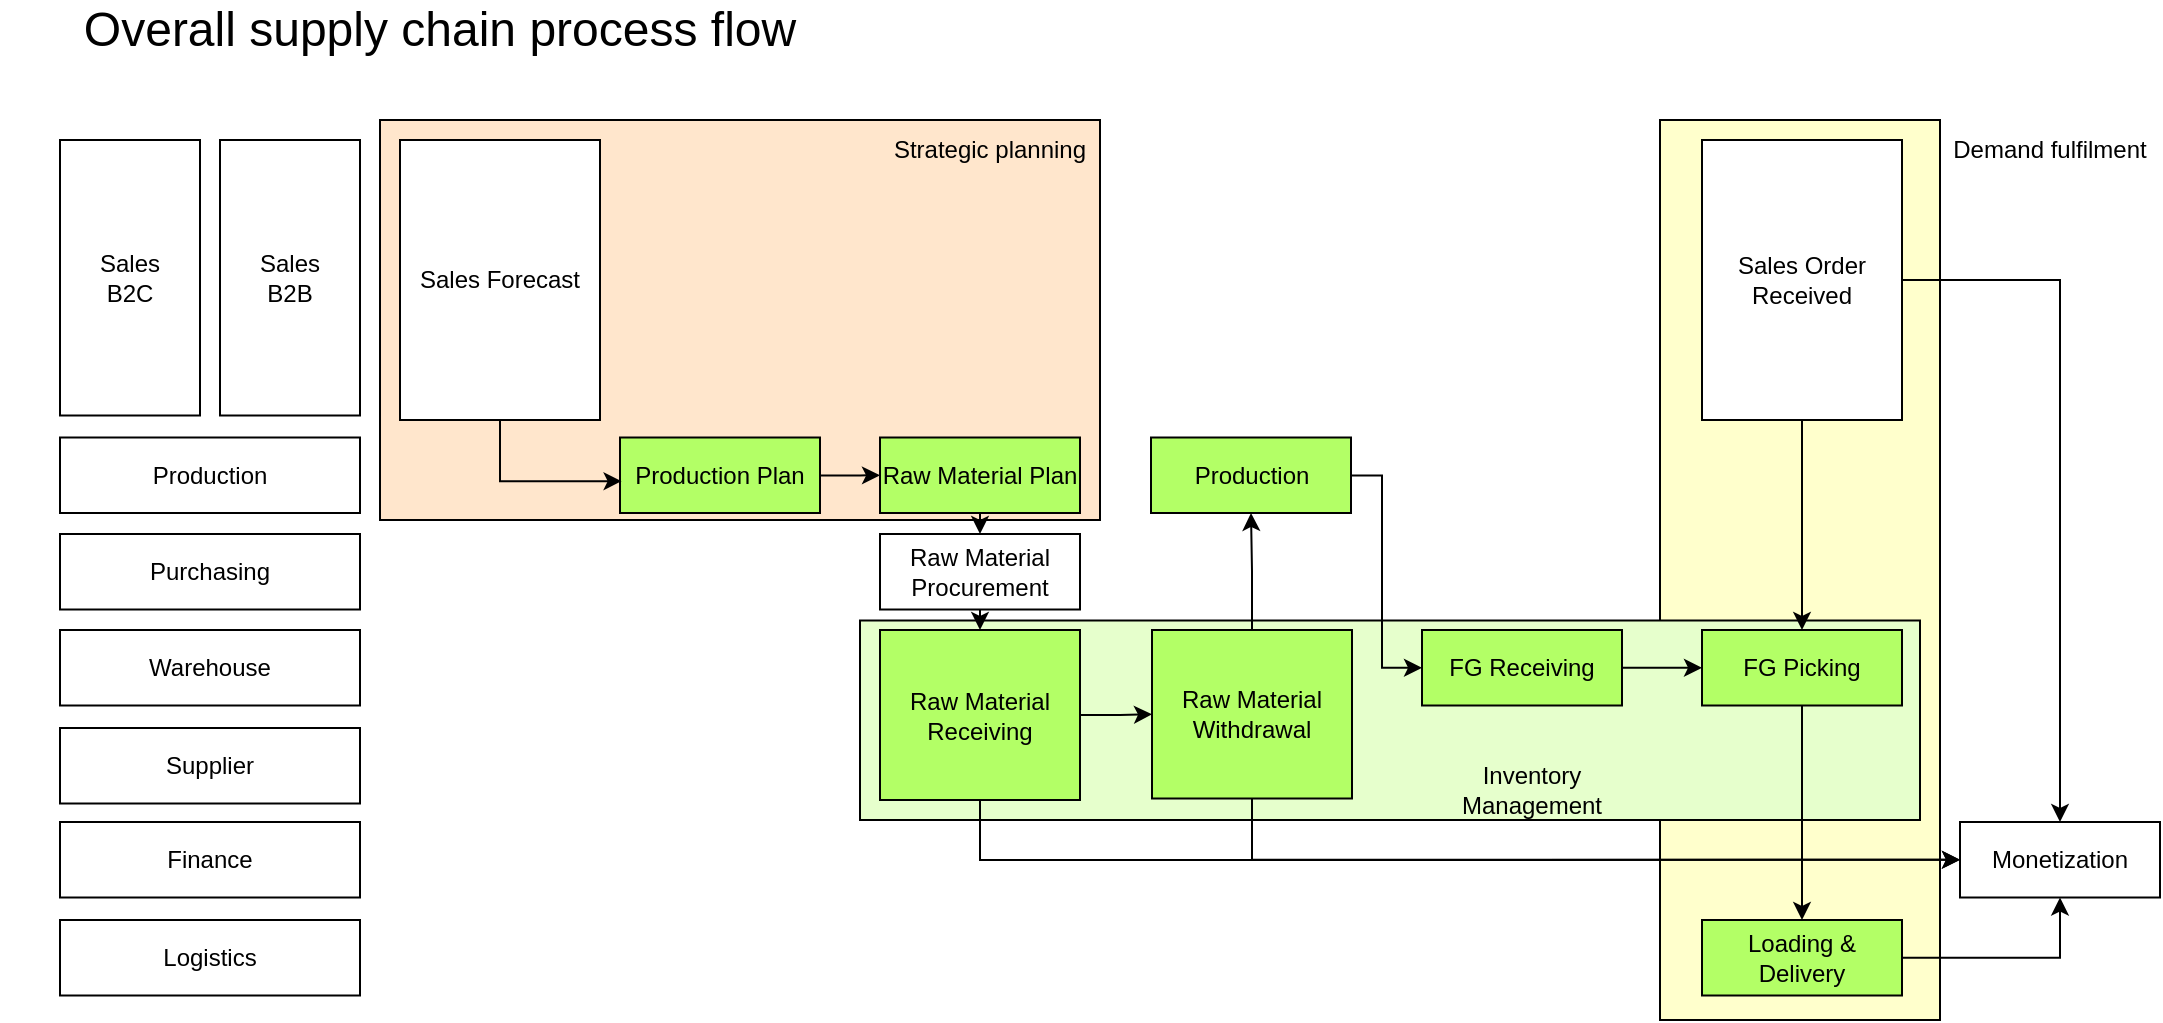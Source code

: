 <mxfile version="24.6.4" type="github" pages="8">
  <diagram name="Overall flow" id="aIydNRDStPWsSJ3BAeCJ">
    <mxGraphModel dx="1407" dy="539" grid="1" gridSize="10" guides="1" tooltips="1" connect="1" arrows="1" fold="1" page="1" pageScale="1" pageWidth="1169" pageHeight="827" math="0" shadow="0">
      <root>
        <mxCell id="kuwG-ue1jc57KhAfroKb-0" />
        <mxCell id="kuwG-ue1jc57KhAfroKb-1" parent="kuwG-ue1jc57KhAfroKb-0" />
        <mxCell id="hSUL1RAshXutJgXqyYZi-25" value="" style="whiteSpace=wrap;html=1;rounded=0;fillColor=#FFE6CC;" vertex="1" parent="kuwG-ue1jc57KhAfroKb-1">
          <mxGeometry x="200" y="70" width="360" height="200" as="geometry" />
        </mxCell>
        <mxCell id="hSUL1RAshXutJgXqyYZi-24" value="" style="whiteSpace=wrap;html=1;rounded=0;fillColor=#FFFFCC;" vertex="1" parent="kuwG-ue1jc57KhAfroKb-1">
          <mxGeometry x="840" y="70" width="140" height="450" as="geometry" />
        </mxCell>
        <mxCell id="hSUL1RAshXutJgXqyYZi-23" value="" style="whiteSpace=wrap;html=1;rounded=0;fillColor=#E6FFCC;" vertex="1" parent="kuwG-ue1jc57KhAfroKb-1">
          <mxGeometry x="440" y="320.25" width="530" height="99.75" as="geometry" />
        </mxCell>
        <mxCell id="kuwG-ue1jc57KhAfroKb-2" value="&lt;font style=&quot;font-size: 24px;&quot;&gt;Overall supply chain process flow&lt;/font&gt;" style="text;html=1;align=center;verticalAlign=middle;whiteSpace=wrap;rounded=0;" vertex="1" parent="kuwG-ue1jc57KhAfroKb-1">
          <mxGeometry x="10" y="10" width="440" height="30" as="geometry" />
        </mxCell>
        <mxCell id="kuwG-ue1jc57KhAfroKb-3" value="Sales&lt;div&gt;B2C&lt;/div&gt;" style="whiteSpace=wrap;html=1;rounded=0;" vertex="1" parent="kuwG-ue1jc57KhAfroKb-1">
          <mxGeometry x="40" y="80" width="70" height="137.75" as="geometry" />
        </mxCell>
        <mxCell id="kuwG-ue1jc57KhAfroKb-4" value="Production" style="whiteSpace=wrap;html=1;rounded=0;" vertex="1" parent="kuwG-ue1jc57KhAfroKb-1">
          <mxGeometry x="40" y="228.75" width="150" height="37.75" as="geometry" />
        </mxCell>
        <mxCell id="kuwG-ue1jc57KhAfroKb-5" value="Warehouse" style="whiteSpace=wrap;html=1;rounded=0;" vertex="1" parent="kuwG-ue1jc57KhAfroKb-1">
          <mxGeometry x="40" y="325" width="150" height="37.75" as="geometry" />
        </mxCell>
        <mxCell id="kuwG-ue1jc57KhAfroKb-6" value="Purchasing" style="whiteSpace=wrap;html=1;rounded=0;" vertex="1" parent="kuwG-ue1jc57KhAfroKb-1">
          <mxGeometry x="40" y="277" width="150" height="37.75" as="geometry" />
        </mxCell>
        <mxCell id="kuwG-ue1jc57KhAfroKb-7" value="Supplier" style="whiteSpace=wrap;html=1;rounded=0;" vertex="1" parent="kuwG-ue1jc57KhAfroKb-1">
          <mxGeometry x="40" y="374" width="150" height="37.75" as="geometry" />
        </mxCell>
        <mxCell id="kuwG-ue1jc57KhAfroKb-8" value="Finance" style="whiteSpace=wrap;html=1;rounded=0;" vertex="1" parent="kuwG-ue1jc57KhAfroKb-1">
          <mxGeometry x="40" y="421" width="150" height="37.75" as="geometry" />
        </mxCell>
        <mxCell id="kuwG-ue1jc57KhAfroKb-11" value="Sales&lt;div&gt;B2B&lt;/div&gt;" style="whiteSpace=wrap;html=1;rounded=0;" vertex="1" parent="kuwG-ue1jc57KhAfroKb-1">
          <mxGeometry x="120" y="80" width="70" height="137.75" as="geometry" />
        </mxCell>
        <mxCell id="hSUL1RAshXutJgXqyYZi-1" style="edgeStyle=orthogonalEdgeStyle;rounded=0;orthogonalLoop=1;jettySize=auto;html=1;entryX=0;entryY=0.5;entryDx=0;entryDy=0;" edge="1" parent="kuwG-ue1jc57KhAfroKb-1" source="kuwG-ue1jc57KhAfroKb-16" target="kuwG-ue1jc57KhAfroKb-24">
          <mxGeometry relative="1" as="geometry" />
        </mxCell>
        <mxCell id="kuwG-ue1jc57KhAfroKb-16" value="Production Plan" style="whiteSpace=wrap;html=1;rounded=0;fillColor=#B3FF66;" vertex="1" parent="kuwG-ue1jc57KhAfroKb-1">
          <mxGeometry x="320" y="228.75" width="100" height="37.75" as="geometry" />
        </mxCell>
        <mxCell id="hSUL1RAshXutJgXqyYZi-2" style="edgeStyle=orthogonalEdgeStyle;rounded=0;orthogonalLoop=1;jettySize=auto;html=1;exitX=0.5;exitY=1;exitDx=0;exitDy=0;entryX=0.5;entryY=0;entryDx=0;entryDy=0;" edge="1" parent="kuwG-ue1jc57KhAfroKb-1" source="kuwG-ue1jc57KhAfroKb-24" target="bjQaCebHrEG8nXZ2WEp--3">
          <mxGeometry relative="1" as="geometry" />
        </mxCell>
        <mxCell id="kuwG-ue1jc57KhAfroKb-24" value="Raw Material Plan" style="whiteSpace=wrap;html=1;rounded=0;strokeColor=default;align=center;verticalAlign=middle;fontFamily=Helvetica;fontSize=12;fontColor=default;fillColor=#B3FF66;" vertex="1" parent="kuwG-ue1jc57KhAfroKb-1">
          <mxGeometry x="450" y="228.75" width="100" height="37.75" as="geometry" />
        </mxCell>
        <mxCell id="bjQaCebHrEG8nXZ2WEp--1" value="Sales Forecast" style="whiteSpace=wrap;html=1;rounded=0;strokeColor=default;align=center;verticalAlign=middle;fontFamily=Helvetica;fontSize=12;fontColor=default;fillColor=default;" vertex="1" parent="kuwG-ue1jc57KhAfroKb-1">
          <mxGeometry x="210" y="80" width="100" height="140" as="geometry" />
        </mxCell>
        <mxCell id="hSUL1RAshXutJgXqyYZi-3" style="edgeStyle=orthogonalEdgeStyle;rounded=0;orthogonalLoop=1;jettySize=auto;html=1;exitX=0.5;exitY=1;exitDx=0;exitDy=0;entryX=0.5;entryY=0;entryDx=0;entryDy=0;" edge="1" parent="kuwG-ue1jc57KhAfroKb-1" source="bjQaCebHrEG8nXZ2WEp--3" target="bjQaCebHrEG8nXZ2WEp--5">
          <mxGeometry relative="1" as="geometry" />
        </mxCell>
        <mxCell id="bjQaCebHrEG8nXZ2WEp--3" value="Raw Material Procurement" style="whiteSpace=wrap;html=1;rounded=0;" vertex="1" parent="kuwG-ue1jc57KhAfroKb-1">
          <mxGeometry x="450" y="277" width="100" height="37.75" as="geometry" />
        </mxCell>
        <mxCell id="hSUL1RAshXutJgXqyYZi-6" style="edgeStyle=orthogonalEdgeStyle;rounded=0;orthogonalLoop=1;jettySize=auto;html=1;entryX=0;entryY=0.5;entryDx=0;entryDy=0;" edge="1" parent="kuwG-ue1jc57KhAfroKb-1" source="bjQaCebHrEG8nXZ2WEp--5" target="bjQaCebHrEG8nXZ2WEp--6">
          <mxGeometry relative="1" as="geometry" />
        </mxCell>
        <mxCell id="hSUL1RAshXutJgXqyYZi-19" style="edgeStyle=orthogonalEdgeStyle;rounded=0;orthogonalLoop=1;jettySize=auto;html=1;entryX=0;entryY=0.5;entryDx=0;entryDy=0;" edge="1" parent="kuwG-ue1jc57KhAfroKb-1" source="bjQaCebHrEG8nXZ2WEp--5" target="hSUL1RAshXutJgXqyYZi-17">
          <mxGeometry relative="1" as="geometry">
            <Array as="points">
              <mxPoint x="500" y="440" />
              <mxPoint x="770" y="440" />
              <mxPoint x="770" y="439" />
            </Array>
          </mxGeometry>
        </mxCell>
        <mxCell id="bjQaCebHrEG8nXZ2WEp--5" value="Raw Material Receiving" style="whiteSpace=wrap;html=1;rounded=0;strokeColor=default;align=center;verticalAlign=middle;fontFamily=Helvetica;fontSize=12;fontColor=default;fillColor=#B3FF66;" vertex="1" parent="kuwG-ue1jc57KhAfroKb-1">
          <mxGeometry x="450" y="325" width="100" height="85" as="geometry" />
        </mxCell>
        <mxCell id="hSUL1RAshXutJgXqyYZi-7" style="edgeStyle=orthogonalEdgeStyle;rounded=0;orthogonalLoop=1;jettySize=auto;html=1;entryX=0.5;entryY=1;entryDx=0;entryDy=0;" edge="1" parent="kuwG-ue1jc57KhAfroKb-1" source="bjQaCebHrEG8nXZ2WEp--6" target="bjQaCebHrEG8nXZ2WEp--7">
          <mxGeometry relative="1" as="geometry" />
        </mxCell>
        <mxCell id="hSUL1RAshXutJgXqyYZi-22" style="edgeStyle=orthogonalEdgeStyle;rounded=0;orthogonalLoop=1;jettySize=auto;html=1;entryX=0;entryY=0.5;entryDx=0;entryDy=0;" edge="1" parent="kuwG-ue1jc57KhAfroKb-1" source="bjQaCebHrEG8nXZ2WEp--6" target="hSUL1RAshXutJgXqyYZi-17">
          <mxGeometry relative="1" as="geometry">
            <Array as="points">
              <mxPoint x="636" y="440" />
            </Array>
          </mxGeometry>
        </mxCell>
        <mxCell id="bjQaCebHrEG8nXZ2WEp--6" value="Raw Material Withdrawal" style="whiteSpace=wrap;html=1;rounded=0;strokeColor=default;align=center;verticalAlign=middle;fontFamily=Helvetica;fontSize=12;fontColor=default;fillColor=#B3FF66;" vertex="1" parent="kuwG-ue1jc57KhAfroKb-1">
          <mxGeometry x="586" y="325" width="100" height="84.25" as="geometry" />
        </mxCell>
        <mxCell id="hSUL1RAshXutJgXqyYZi-20" style="edgeStyle=orthogonalEdgeStyle;rounded=0;orthogonalLoop=1;jettySize=auto;html=1;entryX=0;entryY=0.5;entryDx=0;entryDy=0;" edge="1" parent="kuwG-ue1jc57KhAfroKb-1" source="bjQaCebHrEG8nXZ2WEp--7" target="bjQaCebHrEG8nXZ2WEp--8">
          <mxGeometry relative="1" as="geometry">
            <Array as="points">
              <mxPoint x="701" y="248" />
              <mxPoint x="701" y="344" />
            </Array>
          </mxGeometry>
        </mxCell>
        <mxCell id="bjQaCebHrEG8nXZ2WEp--7" value="Production" style="whiteSpace=wrap;html=1;rounded=0;strokeColor=default;align=center;verticalAlign=middle;fontFamily=Helvetica;fontSize=12;fontColor=default;fillColor=#B3FF66;" vertex="1" parent="kuwG-ue1jc57KhAfroKb-1">
          <mxGeometry x="585.5" y="228.75" width="100" height="37.75" as="geometry" />
        </mxCell>
        <mxCell id="hSUL1RAshXutJgXqyYZi-13" style="edgeStyle=orthogonalEdgeStyle;rounded=0;orthogonalLoop=1;jettySize=auto;html=1;entryX=0;entryY=0.5;entryDx=0;entryDy=0;" edge="1" parent="kuwG-ue1jc57KhAfroKb-1" source="bjQaCebHrEG8nXZ2WEp--8" target="hSUL1RAshXutJgXqyYZi-10">
          <mxGeometry relative="1" as="geometry" />
        </mxCell>
        <mxCell id="bjQaCebHrEG8nXZ2WEp--8" value="FG Receiving" style="whiteSpace=wrap;html=1;rounded=0;strokeColor=default;align=center;verticalAlign=middle;fontFamily=Helvetica;fontSize=12;fontColor=default;fillColor=#B3FF66;" vertex="1" parent="kuwG-ue1jc57KhAfroKb-1">
          <mxGeometry x="721" y="325" width="100" height="37.75" as="geometry" />
        </mxCell>
        <mxCell id="hSUL1RAshXutJgXqyYZi-0" style="edgeStyle=orthogonalEdgeStyle;rounded=0;orthogonalLoop=1;jettySize=auto;html=1;entryX=0.008;entryY=0.579;entryDx=0;entryDy=0;entryPerimeter=0;exitX=0.5;exitY=1;exitDx=0;exitDy=0;" edge="1" parent="kuwG-ue1jc57KhAfroKb-1" source="bjQaCebHrEG8nXZ2WEp--1" target="kuwG-ue1jc57KhAfroKb-16">
          <mxGeometry relative="1" as="geometry" />
        </mxCell>
        <mxCell id="hSUL1RAshXutJgXqyYZi-12" style="edgeStyle=orthogonalEdgeStyle;rounded=0;orthogonalLoop=1;jettySize=auto;html=1;entryX=0.5;entryY=0;entryDx=0;entryDy=0;" edge="1" parent="kuwG-ue1jc57KhAfroKb-1" source="hSUL1RAshXutJgXqyYZi-9" target="hSUL1RAshXutJgXqyYZi-10">
          <mxGeometry relative="1" as="geometry" />
        </mxCell>
        <mxCell id="hSUL1RAshXutJgXqyYZi-21" style="edgeStyle=orthogonalEdgeStyle;rounded=0;orthogonalLoop=1;jettySize=auto;html=1;entryX=0.5;entryY=0;entryDx=0;entryDy=0;" edge="1" parent="kuwG-ue1jc57KhAfroKb-1" source="hSUL1RAshXutJgXqyYZi-9" target="hSUL1RAshXutJgXqyYZi-17">
          <mxGeometry relative="1" as="geometry" />
        </mxCell>
        <mxCell id="hSUL1RAshXutJgXqyYZi-9" value="Sales Order Received" style="whiteSpace=wrap;html=1;rounded=0;strokeColor=default;align=center;verticalAlign=middle;fontFamily=Helvetica;fontSize=12;fontColor=default;fillColor=default;" vertex="1" parent="kuwG-ue1jc57KhAfroKb-1">
          <mxGeometry x="861" y="80" width="100" height="140" as="geometry" />
        </mxCell>
        <mxCell id="hSUL1RAshXutJgXqyYZi-16" style="edgeStyle=orthogonalEdgeStyle;rounded=0;orthogonalLoop=1;jettySize=auto;html=1;" edge="1" parent="kuwG-ue1jc57KhAfroKb-1" source="hSUL1RAshXutJgXqyYZi-10" target="hSUL1RAshXutJgXqyYZi-15">
          <mxGeometry relative="1" as="geometry" />
        </mxCell>
        <mxCell id="hSUL1RAshXutJgXqyYZi-10" value="FG Picking" style="whiteSpace=wrap;html=1;rounded=0;strokeColor=default;align=center;verticalAlign=middle;fontFamily=Helvetica;fontSize=12;fontColor=default;fillColor=#B3FF66;" vertex="1" parent="kuwG-ue1jc57KhAfroKb-1">
          <mxGeometry x="861" y="325" width="100" height="37.75" as="geometry" />
        </mxCell>
        <mxCell id="hSUL1RAshXutJgXqyYZi-14" value="Logistics" style="whiteSpace=wrap;html=1;rounded=0;" vertex="1" parent="kuwG-ue1jc57KhAfroKb-1">
          <mxGeometry x="40" y="470" width="150" height="37.75" as="geometry" />
        </mxCell>
        <mxCell id="hSUL1RAshXutJgXqyYZi-18" style="edgeStyle=orthogonalEdgeStyle;rounded=0;orthogonalLoop=1;jettySize=auto;html=1;entryX=0.5;entryY=1;entryDx=0;entryDy=0;" edge="1" parent="kuwG-ue1jc57KhAfroKb-1" source="hSUL1RAshXutJgXqyYZi-15" target="hSUL1RAshXutJgXqyYZi-17">
          <mxGeometry relative="1" as="geometry" />
        </mxCell>
        <mxCell id="hSUL1RAshXutJgXqyYZi-15" value="Loading &amp;amp; Delivery" style="whiteSpace=wrap;html=1;rounded=0;strokeColor=default;align=center;verticalAlign=middle;fontFamily=Helvetica;fontSize=12;fontColor=default;fillColor=#B3FF66;" vertex="1" parent="kuwG-ue1jc57KhAfroKb-1">
          <mxGeometry x="861" y="470" width="100" height="37.75" as="geometry" />
        </mxCell>
        <mxCell id="hSUL1RAshXutJgXqyYZi-17" value="Monetization" style="whiteSpace=wrap;html=1;rounded=0;" vertex="1" parent="kuwG-ue1jc57KhAfroKb-1">
          <mxGeometry x="990" y="421" width="100" height="37.75" as="geometry" />
        </mxCell>
        <mxCell id="hSUL1RAshXutJgXqyYZi-26" value="Strategic planning" style="text;html=1;align=center;verticalAlign=middle;whiteSpace=wrap;rounded=0;" vertex="1" parent="kuwG-ue1jc57KhAfroKb-1">
          <mxGeometry x="450" y="70" width="110" height="30" as="geometry" />
        </mxCell>
        <mxCell id="hSUL1RAshXutJgXqyYZi-27" value="Demand fulfilment" style="text;html=1;align=center;verticalAlign=middle;whiteSpace=wrap;rounded=0;" vertex="1" parent="kuwG-ue1jc57KhAfroKb-1">
          <mxGeometry x="980" y="70" width="110" height="30" as="geometry" />
        </mxCell>
        <mxCell id="hSUL1RAshXutJgXqyYZi-28" value="Inventory Management" style="text;html=1;align=center;verticalAlign=middle;whiteSpace=wrap;rounded=0;" vertex="1" parent="kuwG-ue1jc57KhAfroKb-1">
          <mxGeometry x="721" y="390" width="110" height="30" as="geometry" />
        </mxCell>
      </root>
    </mxGraphModel>
  </diagram>
  <diagram name="Sales Forecasting B2C" id="TFBt3ECzOIMK7KhCIZk0">
    <mxGraphModel dx="2037" dy="781" grid="1" gridSize="10" guides="1" tooltips="1" connect="1" arrows="1" fold="1" page="1" pageScale="1" pageWidth="1169" pageHeight="827" math="0" shadow="0">
      <root>
        <mxCell id="EaQ5UeQxbyehez5s6IEZ-0" />
        <mxCell id="EaQ5UeQxbyehez5s6IEZ-1" parent="EaQ5UeQxbyehez5s6IEZ-0" />
        <mxCell id="EaQ5UeQxbyehez5s6IEZ-6" value="&lt;font style=&quot;font-size: 24px;&quot;&gt;Sales Forecasting B2C information flow&lt;/font&gt;" style="text;html=1;align=center;verticalAlign=middle;whiteSpace=wrap;rounded=0;" parent="EaQ5UeQxbyehez5s6IEZ-1" vertex="1">
          <mxGeometry x="10" y="10" width="440" height="30" as="geometry" />
        </mxCell>
        <mxCell id="EaQ5UeQxbyehez5s6IEZ-9" value="&lt;div&gt;MT&lt;/div&gt;" style="whiteSpace=wrap;html=1;rounded=0;" parent="EaQ5UeQxbyehez5s6IEZ-1" vertex="1">
          <mxGeometry x="40" y="80" width="40" height="90" as="geometry" />
        </mxCell>
        <mxCell id="EaQ5UeQxbyehez5s6IEZ-10" value="Production" style="whiteSpace=wrap;html=1;rounded=0;" parent="EaQ5UeQxbyehez5s6IEZ-1" vertex="1">
          <mxGeometry x="40" y="375.75" width="160" height="37.75" as="geometry" />
        </mxCell>
        <mxCell id="EaQ5UeQxbyehez5s6IEZ-15" value="System" style="whiteSpace=wrap;html=1;rounded=0;" parent="EaQ5UeQxbyehez5s6IEZ-1" vertex="1">
          <mxGeometry x="40" y="479.75" width="160" height="37.75" as="geometry" />
        </mxCell>
        <mxCell id="HARKBqOcclQLt6qz6wIM-25" style="edgeStyle=orthogonalEdgeStyle;rounded=0;orthogonalLoop=1;jettySize=auto;html=1;entryX=0.5;entryY=1;entryDx=0;entryDy=0;" parent="EaQ5UeQxbyehez5s6IEZ-1" source="EaQ5UeQxbyehez5s6IEZ-19" target="HARKBqOcclQLt6qz6wIM-21" edge="1">
          <mxGeometry relative="1" as="geometry" />
        </mxCell>
        <mxCell id="hhxXftZwmV1TDghvC5l7-6" style="edgeStyle=orthogonalEdgeStyle;rounded=0;orthogonalLoop=1;jettySize=auto;html=1;entryX=0;entryY=0.5;entryDx=0;entryDy=0;jumpStyle=arc;" parent="EaQ5UeQxbyehez5s6IEZ-1" source="EaQ5UeQxbyehez5s6IEZ-19" target="HARKBqOcclQLt6qz6wIM-16" edge="1">
          <mxGeometry relative="1" as="geometry" />
        </mxCell>
        <mxCell id="EaQ5UeQxbyehez5s6IEZ-19" value="CD" style="whiteSpace=wrap;html=1;rounded=0;shape=parallelogram;perimeter=parallelogramPerimeter;fixedSize=1;" parent="EaQ5UeQxbyehez5s6IEZ-1" vertex="1">
          <mxGeometry x="385" y="479.75" width="100" height="37.75" as="geometry" />
        </mxCell>
        <mxCell id="EaQ5UeQxbyehez5s6IEZ-26" value="" style="shape=image;html=1;verticalAlign=top;verticalLabelPosition=bottom;labelBackgroundColor=#ffffff;imageAspect=0;aspect=fixed;image=https://cdn3.iconfinder.com/data/icons/document-icons-2/30/647714-excel-128.png" parent="EaQ5UeQxbyehez5s6IEZ-1" vertex="1">
          <mxGeometry x="677" y="113.13" width="18" height="18" as="geometry" />
        </mxCell>
        <mxCell id="HARKBqOcclQLt6qz6wIM-0" value="PC" style="whiteSpace=wrap;html=1;rounded=0;" parent="EaQ5UeQxbyehez5s6IEZ-1" vertex="1">
          <mxGeometry x="90" y="80" width="110" height="39.75" as="geometry" />
        </mxCell>
        <mxCell id="HARKBqOcclQLt6qz6wIM-1" value="Key Account" style="whiteSpace=wrap;html=1;rounded=0;" parent="EaQ5UeQxbyehez5s6IEZ-1" vertex="1">
          <mxGeometry x="90" y="129.88" width="110" height="40.12" as="geometry" />
        </mxCell>
        <mxCell id="HARKBqOcclQLt6qz6wIM-2" value="&lt;div&gt;Online&lt;/div&gt;" style="whiteSpace=wrap;html=1;rounded=0;" parent="EaQ5UeQxbyehez5s6IEZ-1" vertex="1">
          <mxGeometry x="40" y="202.13" width="40" height="40.12" as="geometry" />
        </mxCell>
        <mxCell id="HARKBqOcclQLt6qz6wIM-3" value="Sales Admin" style="whiteSpace=wrap;html=1;rounded=0;" parent="EaQ5UeQxbyehez5s6IEZ-1" vertex="1">
          <mxGeometry x="90" y="202.13" width="110" height="40.12" as="geometry" />
        </mxCell>
        <mxCell id="HARKBqOcclQLt6qz6wIM-5" value="&lt;div&gt;Shop&lt;/div&gt;" style="whiteSpace=wrap;html=1;rounded=0;" parent="EaQ5UeQxbyehez5s6IEZ-1" vertex="1">
          <mxGeometry x="40" y="270.37" width="40" height="40.12" as="geometry" />
        </mxCell>
        <mxCell id="HARKBqOcclQLt6qz6wIM-6" value="Cashier" style="whiteSpace=wrap;html=1;rounded=0;" parent="EaQ5UeQxbyehez5s6IEZ-1" vertex="1">
          <mxGeometry x="90" y="270.37" width="110" height="40.12" as="geometry" />
        </mxCell>
        <mxCell id="HARKBqOcclQLt6qz6wIM-17" style="edgeStyle=orthogonalEdgeStyle;rounded=0;orthogonalLoop=1;jettySize=auto;html=1;exitX=0.5;exitY=1;exitDx=0;exitDy=0;entryX=0;entryY=0.5;entryDx=0;entryDy=0;" parent="EaQ5UeQxbyehez5s6IEZ-1" source="HARKBqOcclQLt6qz6wIM-10" target="HARKBqOcclQLt6qz6wIM-12" edge="1">
          <mxGeometry relative="1" as="geometry" />
        </mxCell>
        <mxCell id="HARKBqOcclQLt6qz6wIM-10" value="Daily Sales" style="whiteSpace=wrap;html=1;rounded=0;" parent="EaQ5UeQxbyehez5s6IEZ-1" vertex="1">
          <mxGeometry x="240" y="80" width="110" height="39.75" as="geometry" />
        </mxCell>
        <mxCell id="Uygb0Mix2ZZbp0H3QDY7-5" style="edgeStyle=orthogonalEdgeStyle;rounded=0;orthogonalLoop=1;jettySize=auto;html=1;entryX=0;entryY=0.5;entryDx=0;entryDy=0;exitX=0.5;exitY=1;exitDx=0;exitDy=0;" parent="EaQ5UeQxbyehez5s6IEZ-1" source="HARKBqOcclQLt6qz6wIM-11" target="HARKBqOcclQLt6qz6wIM-12" edge="1">
          <mxGeometry relative="1" as="geometry" />
        </mxCell>
        <mxCell id="HARKBqOcclQLt6qz6wIM-11" value="Daily Stock" style="whiteSpace=wrap;html=1;rounded=0;" parent="EaQ5UeQxbyehez5s6IEZ-1" vertex="1">
          <mxGeometry x="380" y="80" width="110" height="39.75" as="geometry" />
        </mxCell>
        <mxCell id="Uygb0Mix2ZZbp0H3QDY7-2" style="edgeStyle=orthogonalEdgeStyle;rounded=0;orthogonalLoop=1;jettySize=auto;html=1;entryX=0.5;entryY=0;entryDx=0;entryDy=0;" parent="EaQ5UeQxbyehez5s6IEZ-1" source="HARKBqOcclQLt6qz6wIM-12" target="Uygb0Mix2ZZbp0H3QDY7-0" edge="1">
          <mxGeometry relative="1" as="geometry" />
        </mxCell>
        <mxCell id="HARKBqOcclQLt6qz6wIM-12" value="Sales Forecast" style="whiteSpace=wrap;html=1;rounded=0;" parent="EaQ5UeQxbyehez5s6IEZ-1" vertex="1">
          <mxGeometry x="585" y="131.13" width="110" height="40.12" as="geometry" />
        </mxCell>
        <mxCell id="Uygb0Mix2ZZbp0H3QDY7-3" style="edgeStyle=orthogonalEdgeStyle;rounded=0;orthogonalLoop=1;jettySize=auto;html=1;entryX=0.5;entryY=0;entryDx=0;entryDy=0;" parent="EaQ5UeQxbyehez5s6IEZ-1" source="HARKBqOcclQLt6qz6wIM-13" target="Uygb0Mix2ZZbp0H3QDY7-0" edge="1">
          <mxGeometry relative="1" as="geometry" />
        </mxCell>
        <mxCell id="HARKBqOcclQLt6qz6wIM-13" value="Sales Forecast" style="whiteSpace=wrap;html=1;rounded=0;" parent="EaQ5UeQxbyehez5s6IEZ-1" vertex="1">
          <mxGeometry x="585" y="201.76" width="110" height="40.12" as="geometry" />
        </mxCell>
        <mxCell id="Uygb0Mix2ZZbp0H3QDY7-1" style="edgeStyle=orthogonalEdgeStyle;rounded=0;orthogonalLoop=1;jettySize=auto;html=1;entryX=0;entryY=0.5;entryDx=0;entryDy=0;" parent="EaQ5UeQxbyehez5s6IEZ-1" source="HARKBqOcclQLt6qz6wIM-15" target="HARKBqOcclQLt6qz6wIM-13" edge="1">
          <mxGeometry relative="1" as="geometry">
            <Array as="points">
              <mxPoint x="295" y="180" />
              <mxPoint x="520" y="180" />
              <mxPoint x="520" y="222" />
            </Array>
          </mxGeometry>
        </mxCell>
        <mxCell id="HARKBqOcclQLt6qz6wIM-15" value="Sales Order" style="whiteSpace=wrap;html=1;rounded=0;" parent="EaQ5UeQxbyehez5s6IEZ-1" vertex="1">
          <mxGeometry x="240" y="202.13" width="110" height="40.12" as="geometry" />
        </mxCell>
        <mxCell id="hhxXftZwmV1TDghvC5l7-1" style="edgeStyle=orthogonalEdgeStyle;rounded=0;orthogonalLoop=1;jettySize=auto;html=1;entryX=0;entryY=0.5;entryDx=0;entryDy=0;" parent="EaQ5UeQxbyehez5s6IEZ-1" source="HARKBqOcclQLt6qz6wIM-16" target="HARKBqOcclQLt6qz6wIM-13" edge="1">
          <mxGeometry relative="1" as="geometry" />
        </mxCell>
        <mxCell id="HARKBqOcclQLt6qz6wIM-16" value="Stock" style="whiteSpace=wrap;html=1;rounded=0;" parent="EaQ5UeQxbyehez5s6IEZ-1" vertex="1">
          <mxGeometry x="380" y="202.13" width="110" height="39.75" as="geometry" />
        </mxCell>
        <mxCell id="hhxXftZwmV1TDghvC5l7-3" style="edgeStyle=orthogonalEdgeStyle;rounded=0;orthogonalLoop=1;jettySize=auto;html=1;entryX=0;entryY=0.5;entryDx=0;entryDy=0;" parent="EaQ5UeQxbyehez5s6IEZ-1" source="HARKBqOcclQLt6qz6wIM-21" target="HARKBqOcclQLt6qz6wIM-28" edge="1">
          <mxGeometry relative="1" as="geometry">
            <mxPoint x="720" y="290.615" as="targetPoint" />
          </mxGeometry>
        </mxCell>
        <mxCell id="HARKBqOcclQLt6qz6wIM-21" value="Stock" style="whiteSpace=wrap;html=1;rounded=0;" parent="EaQ5UeQxbyehez5s6IEZ-1" vertex="1">
          <mxGeometry x="380" y="270.74" width="110" height="39.75" as="geometry" />
        </mxCell>
        <mxCell id="hhxXftZwmV1TDghvC5l7-2" style="edgeStyle=orthogonalEdgeStyle;rounded=0;orthogonalLoop=1;jettySize=auto;html=1;jumpStyle=arc;" parent="EaQ5UeQxbyehez5s6IEZ-1" source="HARKBqOcclQLt6qz6wIM-22" target="HARKBqOcclQLt6qz6wIM-28" edge="1">
          <mxGeometry relative="1" as="geometry">
            <Array as="points">
              <mxPoint x="295" y="260" />
              <mxPoint x="535" y="260" />
              <mxPoint x="535" y="290" />
            </Array>
          </mxGeometry>
        </mxCell>
        <mxCell id="HARKBqOcclQLt6qz6wIM-22" value="Daily Sales" style="whiteSpace=wrap;html=1;rounded=0;" parent="EaQ5UeQxbyehez5s6IEZ-1" vertex="1">
          <mxGeometry x="240" y="270.74" width="110" height="39.75" as="geometry" />
        </mxCell>
        <mxCell id="HARKBqOcclQLt6qz6wIM-24" style="edgeStyle=orthogonalEdgeStyle;rounded=0;orthogonalLoop=1;jettySize=auto;html=1;entryX=0.5;entryY=1;entryDx=0;entryDy=0;" parent="EaQ5UeQxbyehez5s6IEZ-1" source="HARKBqOcclQLt6qz6wIM-23" target="HARKBqOcclQLt6qz6wIM-22" edge="1">
          <mxGeometry relative="1" as="geometry" />
        </mxCell>
        <mxCell id="HARKBqOcclQLt6qz6wIM-23" value="POS" style="whiteSpace=wrap;html=1;rounded=0;shape=parallelogram;perimeter=parallelogramPerimeter;fixedSize=1;" parent="EaQ5UeQxbyehez5s6IEZ-1" vertex="1">
          <mxGeometry x="245" y="479.75" width="100" height="37.75" as="geometry" />
        </mxCell>
        <mxCell id="Uygb0Mix2ZZbp0H3QDY7-4" style="edgeStyle=orthogonalEdgeStyle;rounded=0;orthogonalLoop=1;jettySize=auto;html=1;" parent="EaQ5UeQxbyehez5s6IEZ-1" source="HARKBqOcclQLt6qz6wIM-28" edge="1">
          <mxGeometry relative="1" as="geometry">
            <mxPoint x="770" y="480" as="targetPoint" />
          </mxGeometry>
        </mxCell>
        <mxCell id="HARKBqOcclQLt6qz6wIM-28" value="Sales Forecast" style="whiteSpace=wrap;html=1;rounded=0;" parent="EaQ5UeQxbyehez5s6IEZ-1" vertex="1">
          <mxGeometry x="585" y="271.25" width="110" height="40.12" as="geometry" />
        </mxCell>
        <mxCell id="hhxXftZwmV1TDghvC5l7-7" value="" style="shape=image;html=1;verticalAlign=top;verticalLabelPosition=bottom;labelBackgroundColor=#ffffff;imageAspect=0;aspect=fixed;image=https://cdn3.iconfinder.com/data/icons/document-icons-2/30/647714-excel-128.png" parent="EaQ5UeQxbyehez5s6IEZ-1" vertex="1">
          <mxGeometry x="677" y="185.38" width="18" height="18" as="geometry" />
        </mxCell>
        <mxCell id="hhxXftZwmV1TDghvC5l7-9" value="" style="shape=image;html=1;verticalAlign=top;verticalLabelPosition=bottom;labelBackgroundColor=#ffffff;imageAspect=0;aspect=fixed;image=https://cdn3.iconfinder.com/data/icons/document-icons-2/30/647714-excel-128.png" parent="EaQ5UeQxbyehez5s6IEZ-1" vertex="1">
          <mxGeometry x="677" y="253.62" width="18" height="18" as="geometry" />
        </mxCell>
        <mxCell id="tqJ7NYHnQZRM6VyMrquS-2" style="edgeStyle=orthogonalEdgeStyle;rounded=0;orthogonalLoop=1;jettySize=auto;html=1;entryX=0;entryY=0.5;entryDx=0;entryDy=0;" parent="EaQ5UeQxbyehez5s6IEZ-1" source="Uygb0Mix2ZZbp0H3QDY7-0" target="tqJ7NYHnQZRM6VyMrquS-0" edge="1">
          <mxGeometry relative="1" as="geometry">
            <Array as="points">
              <mxPoint x="825" y="499" />
              <mxPoint x="825" y="379" />
            </Array>
          </mxGeometry>
        </mxCell>
        <mxCell id="Uygb0Mix2ZZbp0H3QDY7-0" value="CD" style="whiteSpace=wrap;html=1;rounded=0;shape=parallelogram;perimeter=parallelogramPerimeter;fixedSize=1;" parent="EaQ5UeQxbyehez5s6IEZ-1" vertex="1">
          <mxGeometry x="720" y="479.75" width="100" height="37.75" as="geometry" />
        </mxCell>
        <mxCell id="tqJ7NYHnQZRM6VyMrquS-0" value="" style="ellipse;whiteSpace=wrap;html=1;" parent="EaQ5UeQxbyehez5s6IEZ-1" vertex="1">
          <mxGeometry x="845" y="364.63" width="30" height="27.75" as="geometry" />
        </mxCell>
        <mxCell id="tqJ7NYHnQZRM6VyMrquS-1" value="Production Planning" style="text;html=1;align=center;verticalAlign=middle;whiteSpace=wrap;rounded=0;" parent="EaQ5UeQxbyehez5s6IEZ-1" vertex="1">
          <mxGeometry x="830" y="394.63" width="60" height="30" as="geometry" />
        </mxCell>
        <mxCell id="yar7JqnquLhLakTlyDN9-0" value="" style="verticalLabelPosition=bottom;html=1;verticalAlign=top;align=center;strokeColor=none;fillColor=#00BEF2;shape=mxgraph.azure.computer;pointerEvents=1;" parent="EaQ5UeQxbyehez5s6IEZ-1" vertex="1">
          <mxGeometry x="330" y="185.38" width="20" height="15" as="geometry" />
        </mxCell>
        <mxCell id="sqfQwNspc5l6jbqwa3aX-0" value="" style="image;aspect=fixed;perimeter=ellipsePerimeter;html=1;align=center;shadow=0;dashed=0;spacingTop=3;image=img/lib/active_directory/cell_phone.svg;" parent="EaQ5UeQxbyehez5s6IEZ-1" vertex="1">
          <mxGeometry x="339" y="53.81" width="11" height="26.19" as="geometry" />
        </mxCell>
        <mxCell id="sqfQwNspc5l6jbqwa3aX-1" value="" style="image;aspect=fixed;perimeter=ellipsePerimeter;html=1;align=center;shadow=0;dashed=0;spacingTop=3;image=img/lib/active_directory/cell_phone.svg;" parent="EaQ5UeQxbyehez5s6IEZ-1" vertex="1">
          <mxGeometry x="479" y="53.81" width="11" height="26.19" as="geometry" />
        </mxCell>
      </root>
    </mxGraphModel>
  </diagram>
  <diagram name="MPS" id="3PSEQ6IP6d7wRdHTJW9H">
    <mxGraphModel dx="1407" dy="539" grid="1" gridSize="10" guides="1" tooltips="1" connect="1" arrows="1" fold="1" page="1" pageScale="1" pageWidth="1169" pageHeight="827" math="0" shadow="0">
      <root>
        <mxCell id="Lp7DW3RqeQi7_vj7h4bg-0" />
        <mxCell id="Lp7DW3RqeQi7_vj7h4bg-1" parent="Lp7DW3RqeQi7_vj7h4bg-0" />
        <mxCell id="Lp7DW3RqeQi7_vj7h4bg-6" value="&lt;font style=&quot;font-size: 24px;&quot;&gt;Master Production Scheduling information flow&lt;/font&gt;" style="text;html=1;align=center;verticalAlign=middle;whiteSpace=wrap;rounded=0;" parent="Lp7DW3RqeQi7_vj7h4bg-1" vertex="1">
          <mxGeometry x="10" y="10" width="520" height="30" as="geometry" />
        </mxCell>
        <mxCell id="Lp7DW3RqeQi7_vj7h4bg-9" value="Sales&lt;div&gt;B2C&lt;/div&gt;" style="whiteSpace=wrap;html=1;rounded=0;" parent="Lp7DW3RqeQi7_vj7h4bg-1" vertex="1">
          <mxGeometry x="40" y="80" width="70" height="137.75" as="geometry" />
        </mxCell>
        <mxCell id="Lp7DW3RqeQi7_vj7h4bg-10" value="Production" style="whiteSpace=wrap;html=1;rounded=0;" parent="Lp7DW3RqeQi7_vj7h4bg-1" vertex="1">
          <mxGeometry x="40" y="228.75" width="150" height="37.75" as="geometry" />
        </mxCell>
        <mxCell id="Lp7DW3RqeQi7_vj7h4bg-11" value="Warehouse" style="whiteSpace=wrap;html=1;rounded=0;" parent="Lp7DW3RqeQi7_vj7h4bg-1" vertex="1">
          <mxGeometry x="40" y="327.75" width="150" height="37.75" as="geometry" />
        </mxCell>
        <mxCell id="Lp7DW3RqeQi7_vj7h4bg-12" value="Purchasing" style="whiteSpace=wrap;html=1;rounded=0;" parent="Lp7DW3RqeQi7_vj7h4bg-1" vertex="1">
          <mxGeometry x="40" y="278.75" width="150" height="37.75" as="geometry" />
        </mxCell>
        <mxCell id="Lp7DW3RqeQi7_vj7h4bg-13" value="Supplier" style="whiteSpace=wrap;html=1;rounded=0;" parent="Lp7DW3RqeQi7_vj7h4bg-1" vertex="1">
          <mxGeometry x="40" y="428.75" width="150" height="37.75" as="geometry" />
        </mxCell>
        <mxCell id="Lp7DW3RqeQi7_vj7h4bg-14" value="Finance" style="whiteSpace=wrap;html=1;rounded=0;" parent="Lp7DW3RqeQi7_vj7h4bg-1" vertex="1">
          <mxGeometry x="40" y="380" width="150" height="37.75" as="geometry" />
        </mxCell>
        <mxCell id="Lp7DW3RqeQi7_vj7h4bg-16" style="edgeStyle=orthogonalEdgeStyle;rounded=0;orthogonalLoop=1;jettySize=auto;html=1;entryX=0;entryY=0.5;entryDx=0;entryDy=0;exitX=0.463;exitY=1.007;exitDx=0;exitDy=0;exitPerimeter=0;" parent="Lp7DW3RqeQi7_vj7h4bg-1" source="Lp7DW3RqeQi7_vj7h4bg-17" edge="1" target="Lp7DW3RqeQi7_vj7h4bg-22">
          <mxGeometry relative="1" as="geometry">
            <mxPoint x="330" y="477.63" as="targetPoint" />
          </mxGeometry>
        </mxCell>
        <mxCell id="Lp7DW3RqeQi7_vj7h4bg-17" value="Sales Forecast&lt;div&gt;(Wed)&lt;/div&gt;" style="whiteSpace=wrap;html=1;rounded=0;" parent="Lp7DW3RqeQi7_vj7h4bg-1" vertex="1">
          <mxGeometry x="280" y="79.88" width="100" height="137.75" as="geometry" />
        </mxCell>
        <mxCell id="AkhXkspRv0ggRXg5d-rm-4" style="edgeStyle=orthogonalEdgeStyle;rounded=0;orthogonalLoop=1;jettySize=auto;html=1;entryX=0;entryY=0.5;entryDx=0;entryDy=0;" parent="Lp7DW3RqeQi7_vj7h4bg-1" source="Lp7DW3RqeQi7_vj7h4bg-22" target="AkhXkspRv0ggRXg5d-rm-3" edge="1">
          <mxGeometry relative="1" as="geometry" />
        </mxCell>
        <mxCell id="Lp7DW3RqeQi7_vj7h4bg-22" value="Production Planning (Thu)" style="whiteSpace=wrap;html=1;rounded=1;" parent="Lp7DW3RqeQi7_vj7h4bg-1" vertex="1">
          <mxGeometry x="670" y="228.75" width="100" height="37.75" as="geometry" />
        </mxCell>
        <mxCell id="Lp7DW3RqeQi7_vj7h4bg-26" value="" style="shape=image;html=1;verticalAlign=top;verticalLabelPosition=bottom;labelBackgroundColor=#ffffff;imageAspect=0;aspect=fixed;image=https://cdn3.iconfinder.com/data/icons/document-icons-2/30/647714-excel-128.png" parent="Lp7DW3RqeQi7_vj7h4bg-1" vertex="1">
          <mxGeometry x="321" y="165.75" width="18" height="18" as="geometry" />
        </mxCell>
        <mxCell id="Lp7DW3RqeQi7_vj7h4bg-38" value="Sales&lt;div&gt;B2B&lt;/div&gt;" style="whiteSpace=wrap;html=1;rounded=0;" parent="Lp7DW3RqeQi7_vj7h4bg-1" vertex="1">
          <mxGeometry x="120" y="80" width="70" height="137.75" as="geometry" />
        </mxCell>
        <mxCell id="Lp7DW3RqeQi7_vj7h4bg-39" style="edgeStyle=orthogonalEdgeStyle;rounded=0;orthogonalLoop=1;jettySize=auto;html=1;entryX=0;entryY=0.5;entryDx=0;entryDy=0;" parent="Lp7DW3RqeQi7_vj7h4bg-1" source="Lp7DW3RqeQi7_vj7h4bg-40" target="Lp7DW3RqeQi7_vj7h4bg-17" edge="1">
          <mxGeometry relative="1" as="geometry" />
        </mxCell>
        <mxCell id="Lp7DW3RqeQi7_vj7h4bg-40" value="" style="ellipse;whiteSpace=wrap;html=1;" parent="Lp7DW3RqeQi7_vj7h4bg-1" vertex="1">
          <mxGeometry x="210" y="135.75" width="30" height="27.75" as="geometry" />
        </mxCell>
        <mxCell id="Lp7DW3RqeQi7_vj7h4bg-41" value="Sales Forecasting" style="text;html=1;align=center;verticalAlign=middle;whiteSpace=wrap;rounded=0;" parent="Lp7DW3RqeQi7_vj7h4bg-1" vertex="1">
          <mxGeometry x="195" y="165.75" width="60" height="30" as="geometry" />
        </mxCell>
        <mxCell id="FWT2HOInemEjzCXhcxw_-0" value="Adhoc Sales Order" style="whiteSpace=wrap;html=1;rounded=0;" parent="Lp7DW3RqeQi7_vj7h4bg-1" vertex="1">
          <mxGeometry x="410" y="79.88" width="100" height="137.75" as="geometry" />
        </mxCell>
        <mxCell id="AkhXkspRv0ggRXg5d-rm-0" style="edgeStyle=orthogonalEdgeStyle;rounded=0;orthogonalLoop=1;jettySize=auto;html=1;exitX=0.5;exitY=1;exitDx=0;exitDy=0;entryX=0;entryY=0.5;entryDx=0;entryDy=0;" parent="Lp7DW3RqeQi7_vj7h4bg-1" source="FWT2HOInemEjzCXhcxw_-0" target="Lp7DW3RqeQi7_vj7h4bg-22" edge="1">
          <mxGeometry relative="1" as="geometry" />
        </mxCell>
        <mxCell id="AkhXkspRv0ggRXg5d-rm-8" style="edgeStyle=orthogonalEdgeStyle;rounded=0;orthogonalLoop=1;jettySize=auto;html=1;entryX=0;entryY=0.5;entryDx=0;entryDy=0;" parent="Lp7DW3RqeQi7_vj7h4bg-1" source="AkhXkspRv0ggRXg5d-rm-3" target="AkhXkspRv0ggRXg5d-rm-5" edge="1">
          <mxGeometry relative="1" as="geometry" />
        </mxCell>
        <mxCell id="ZqTvXqKsnIaurgsCbHFh-1" style="edgeStyle=orthogonalEdgeStyle;rounded=0;orthogonalLoop=1;jettySize=auto;html=1;entryX=0.5;entryY=0;entryDx=0;entryDy=0;exitX=0.5;exitY=0;exitDx=0;exitDy=0;" edge="1" parent="Lp7DW3RqeQi7_vj7h4bg-1" source="AkhXkspRv0ggRXg5d-rm-3" target="Lp7DW3RqeQi7_vj7h4bg-40">
          <mxGeometry relative="1" as="geometry">
            <Array as="points">
              <mxPoint x="850" y="70" />
              <mxPoint x="225" y="70" />
            </Array>
          </mxGeometry>
        </mxCell>
        <mxCell id="AkhXkspRv0ggRXg5d-rm-3" value="Production Plan&lt;div&gt;(Sat-Fri)&lt;/div&gt;" style="whiteSpace=wrap;html=1;rounded=0;" parent="Lp7DW3RqeQi7_vj7h4bg-1" vertex="1">
          <mxGeometry x="800" y="228.75" width="100" height="37.75" as="geometry" />
        </mxCell>
        <mxCell id="AkhXkspRv0ggRXg5d-rm-5" value="" style="ellipse;whiteSpace=wrap;html=1;" parent="Lp7DW3RqeQi7_vj7h4bg-1" vertex="1">
          <mxGeometry x="940" y="233.75" width="30" height="27.75" as="geometry" />
        </mxCell>
        <mxCell id="AkhXkspRv0ggRXg5d-rm-6" value="MRP" style="text;html=1;align=center;verticalAlign=middle;whiteSpace=wrap;rounded=0;" parent="Lp7DW3RqeQi7_vj7h4bg-1" vertex="1">
          <mxGeometry x="925" y="266.5" width="60" height="30" as="geometry" />
        </mxCell>
        <mxCell id="ECGNaMSk7jIm-BEeA-U5-0" value="" style="shape=image;html=1;verticalAlign=top;verticalLabelPosition=bottom;labelBackgroundColor=#ffffff;imageAspect=0;aspect=fixed;image=https://cdn3.iconfinder.com/data/icons/document-icons-2/30/647714-excel-128.png" vertex="1" parent="Lp7DW3RqeQi7_vj7h4bg-1">
          <mxGeometry x="882" y="210.75" width="18" height="18" as="geometry" />
        </mxCell>
        <mxCell id="ZqTvXqKsnIaurgsCbHFh-0" value="" style="image;aspect=fixed;perimeter=ellipsePerimeter;html=1;align=center;shadow=0;dashed=0;spacingTop=3;image=img/lib/active_directory/cell_phone.svg;" vertex="1" parent="Lp7DW3RqeQi7_vj7h4bg-1">
          <mxGeometry x="454.5" y="165.75" width="11" height="26.19" as="geometry" />
        </mxCell>
      </root>
    </mxGraphModel>
  </diagram>
  <diagram name="MRP" id="_WpK9GcKDZ6MbUbV-8WO">
    <mxGraphModel dx="1407" dy="539" grid="1" gridSize="10" guides="1" tooltips="1" connect="1" arrows="1" fold="1" page="1" pageScale="1" pageWidth="1169" pageHeight="827" math="0" shadow="0">
      <root>
        <mxCell id="O_Iy7LO-BlmU1noZ7wO6-0" />
        <mxCell id="O_Iy7LO-BlmU1noZ7wO6-1" parent="O_Iy7LO-BlmU1noZ7wO6-0" />
        <mxCell id="O_Iy7LO-BlmU1noZ7wO6-30" value="&lt;font style=&quot;font-size: 24px;&quot;&gt;Raw Material Planning information flow&lt;/font&gt;" style="text;html=1;align=center;verticalAlign=middle;whiteSpace=wrap;rounded=0;" parent="O_Iy7LO-BlmU1noZ7wO6-1" vertex="1">
          <mxGeometry x="10" y="10" width="440" height="30" as="geometry" />
        </mxCell>
        <mxCell id="y9YY_HSq4wRC6tmuaotU-0" value="Sales&lt;div&gt;B2C&lt;/div&gt;" style="whiteSpace=wrap;html=1;rounded=0;" parent="O_Iy7LO-BlmU1noZ7wO6-1" vertex="1">
          <mxGeometry x="40" y="80" width="70" height="137.75" as="geometry" />
        </mxCell>
        <mxCell id="Q86Qknj2SIJDINQwdJXk-0" value="Production" style="whiteSpace=wrap;html=1;rounded=0;" parent="O_Iy7LO-BlmU1noZ7wO6-1" vertex="1">
          <mxGeometry x="40" y="228.75" width="150" height="37.75" as="geometry" />
        </mxCell>
        <mxCell id="Q86Qknj2SIJDINQwdJXk-1" value="Warehouse" style="whiteSpace=wrap;html=1;rounded=0;" parent="O_Iy7LO-BlmU1noZ7wO6-1" vertex="1">
          <mxGeometry x="40" y="325.75" width="150" height="37.75" as="geometry" />
        </mxCell>
        <mxCell id="o7-lMj8LcBiv46t0_ATD-0" value="Purchasing" style="whiteSpace=wrap;html=1;rounded=0;" parent="O_Iy7LO-BlmU1noZ7wO6-1" vertex="1">
          <mxGeometry x="40" y="278.75" width="150" height="37.75" as="geometry" />
        </mxCell>
        <mxCell id="o7-lMj8LcBiv46t0_ATD-1" value="Supplier" style="whiteSpace=wrap;html=1;rounded=0;" parent="O_Iy7LO-BlmU1noZ7wO6-1" vertex="1">
          <mxGeometry x="40" y="420" width="150" height="37.75" as="geometry" />
        </mxCell>
        <mxCell id="o7-lMj8LcBiv46t0_ATD-2" value="Finance" style="whiteSpace=wrap;html=1;rounded=0;" parent="O_Iy7LO-BlmU1noZ7wO6-1" vertex="1">
          <mxGeometry x="40" y="373" width="150" height="37.75" as="geometry" />
        </mxCell>
        <mxCell id="dNegRV6yfQrcQl7lEnRx-1" style="edgeStyle=orthogonalEdgeStyle;rounded=0;orthogonalLoop=1;jettySize=auto;html=1;entryX=0;entryY=0.5;entryDx=0;entryDy=0;" edge="1" parent="O_Iy7LO-BlmU1noZ7wO6-1" source="ZAY6LWtMjEuoTKu7gdT_-0" target="dNegRV6yfQrcQl7lEnRx-0">
          <mxGeometry relative="1" as="geometry" />
        </mxCell>
        <mxCell id="ZAY6LWtMjEuoTKu7gdT_-0" value="Raw Material Planning" style="whiteSpace=wrap;html=1;rounded=1;" parent="O_Iy7LO-BlmU1noZ7wO6-1" vertex="1">
          <mxGeometry x="585" y="228.75" width="100" height="37.75" as="geometry" />
        </mxCell>
        <mxCell id="PVYQ5Nz8jUjxe8M2Wp3h-0" value="Sales&lt;div&gt;B2B&lt;/div&gt;" style="whiteSpace=wrap;html=1;rounded=0;" parent="O_Iy7LO-BlmU1noZ7wO6-1" vertex="1">
          <mxGeometry x="120" y="80" width="70" height="137.75" as="geometry" />
        </mxCell>
        <mxCell id="Xi74beb4t60paUX_cstA-1" style="edgeStyle=orthogonalEdgeStyle;rounded=0;orthogonalLoop=1;jettySize=auto;html=1;exitX=1;exitY=0.5;exitDx=0;exitDy=0;entryX=0;entryY=0.5;entryDx=0;entryDy=0;" parent="O_Iy7LO-BlmU1noZ7wO6-1" source="PVYQ5Nz8jUjxe8M2Wp3h-4" target="Xi74beb4t60paUX_cstA-0" edge="1">
          <mxGeometry relative="1" as="geometry" />
        </mxCell>
        <mxCell id="PVYQ5Nz8jUjxe8M2Wp3h-4" value="" style="ellipse;whiteSpace=wrap;html=1;" parent="O_Iy7LO-BlmU1noZ7wO6-1" vertex="1">
          <mxGeometry x="348" y="233.75" width="30" height="27.75" as="geometry" />
        </mxCell>
        <mxCell id="PVYQ5Nz8jUjxe8M2Wp3h-5" value="Production Planning" style="text;html=1;align=center;verticalAlign=middle;whiteSpace=wrap;rounded=0;" parent="O_Iy7LO-BlmU1noZ7wO6-1" vertex="1">
          <mxGeometry x="333" y="266.38" width="60" height="30" as="geometry" />
        </mxCell>
        <mxCell id="Xi74beb4t60paUX_cstA-2" style="edgeStyle=orthogonalEdgeStyle;rounded=0;orthogonalLoop=1;jettySize=auto;html=1;entryX=0;entryY=0.5;entryDx=0;entryDy=0;" parent="O_Iy7LO-BlmU1noZ7wO6-1" source="Xi74beb4t60paUX_cstA-0" target="ZAY6LWtMjEuoTKu7gdT_-0" edge="1">
          <mxGeometry relative="1" as="geometry" />
        </mxCell>
        <mxCell id="Xi74beb4t60paUX_cstA-0" value="Production Plan&lt;div&gt;(Sat-Fri)&lt;/div&gt;" style="whiteSpace=wrap;html=1;rounded=0;" parent="O_Iy7LO-BlmU1noZ7wO6-1" vertex="1">
          <mxGeometry x="440" y="228.75" width="100" height="37.75" as="geometry" />
        </mxCell>
        <mxCell id="8I-DMyHDoQjdAcyfeCuW-0" value="" style="ellipse;whiteSpace=wrap;html=1;" parent="O_Iy7LO-BlmU1noZ7wO6-1" vertex="1">
          <mxGeometry x="895" y="340.19" width="30" height="27.75" as="geometry" />
        </mxCell>
        <mxCell id="8I-DMyHDoQjdAcyfeCuW-2" value="Warehouse&lt;div&gt;Receiving&lt;/div&gt;" style="text;html=1;align=center;verticalAlign=middle;whiteSpace=wrap;rounded=0;" parent="O_Iy7LO-BlmU1noZ7wO6-1" vertex="1">
          <mxGeometry x="880" y="369.94" width="60" height="30" as="geometry" />
        </mxCell>
        <mxCell id="uqncpxjX-vMt5Q9ktr0d-0" value="" style="ellipse;whiteSpace=wrap;html=1;" vertex="1" parent="O_Iy7LO-BlmU1noZ7wO6-1">
          <mxGeometry x="895" y="278.75" width="30" height="27.75" as="geometry" />
        </mxCell>
        <mxCell id="uqncpxjX-vMt5Q9ktr0d-1" value="Procurement" style="text;html=1;align=center;verticalAlign=middle;whiteSpace=wrap;rounded=0;" vertex="1" parent="O_Iy7LO-BlmU1noZ7wO6-1">
          <mxGeometry x="880" y="305.82" width="60" height="30" as="geometry" />
        </mxCell>
        <mxCell id="3_EMBv0VPo5Oy8AUEtZj-0" value="" style="shape=image;html=1;verticalAlign=top;verticalLabelPosition=bottom;labelBackgroundColor=#ffffff;imageAspect=0;aspect=fixed;image=https://cdn3.iconfinder.com/data/icons/document-icons-2/30/647714-excel-128.png" vertex="1" parent="O_Iy7LO-BlmU1noZ7wO6-1">
          <mxGeometry x="522" y="210.75" width="18" height="18" as="geometry" />
        </mxCell>
        <mxCell id="dNegRV6yfQrcQl7lEnRx-3" style="edgeStyle=orthogonalEdgeStyle;rounded=0;orthogonalLoop=1;jettySize=auto;html=1;exitX=1;exitY=0.5;exitDx=0;exitDy=0;entryX=0;entryY=0.5;entryDx=0;entryDy=0;" edge="1" parent="O_Iy7LO-BlmU1noZ7wO6-1" source="dNegRV6yfQrcQl7lEnRx-0" target="uqncpxjX-vMt5Q9ktr0d-0">
          <mxGeometry relative="1" as="geometry" />
        </mxCell>
        <mxCell id="dNegRV6yfQrcQl7lEnRx-4" style="edgeStyle=orthogonalEdgeStyle;rounded=0;orthogonalLoop=1;jettySize=auto;html=1;entryX=0;entryY=0.5;entryDx=0;entryDy=0;" edge="1" parent="O_Iy7LO-BlmU1noZ7wO6-1" source="dNegRV6yfQrcQl7lEnRx-0" target="8I-DMyHDoQjdAcyfeCuW-0">
          <mxGeometry relative="1" as="geometry" />
        </mxCell>
        <mxCell id="dNegRV6yfQrcQl7lEnRx-0" value="Raw Material Plan&lt;div&gt;(Sat-Fri)&lt;/div&gt;" style="whiteSpace=wrap;html=1;rounded=0;" vertex="1" parent="O_Iy7LO-BlmU1noZ7wO6-1">
          <mxGeometry x="730" y="228.75" width="100" height="37.75" as="geometry" />
        </mxCell>
        <mxCell id="dNegRV6yfQrcQl7lEnRx-2" value="" style="shape=image;html=1;verticalAlign=top;verticalLabelPosition=bottom;labelBackgroundColor=#ffffff;imageAspect=0;aspect=fixed;image=https://cdn3.iconfinder.com/data/icons/document-icons-2/30/647714-excel-128.png" vertex="1" parent="O_Iy7LO-BlmU1noZ7wO6-1">
          <mxGeometry x="812" y="210.75" width="18" height="18" as="geometry" />
        </mxCell>
      </root>
    </mxGraphModel>
  </diagram>
  <diagram name="RM WH receiving" id="TuAz-KD_Ymm_1TcQqgIj">
    <mxGraphModel dx="1407" dy="539" grid="1" gridSize="10" guides="1" tooltips="1" connect="1" arrows="1" fold="1" page="1" pageScale="1" pageWidth="1169" pageHeight="827" math="0" shadow="0">
      <root>
        <mxCell id="qaj5zATMnUIq8szRWWFh-0" />
        <mxCell id="qaj5zATMnUIq8szRWWFh-1" parent="qaj5zATMnUIq8szRWWFh-0" />
        <mxCell id="qaj5zATMnUIq8szRWWFh-6" value="&lt;font style=&quot;font-size: 24px;&quot;&gt;Raw Material Receiving information flow&lt;/font&gt;" style="text;html=1;align=center;verticalAlign=middle;whiteSpace=wrap;rounded=0;" parent="qaj5zATMnUIq8szRWWFh-1" vertex="1">
          <mxGeometry x="10" y="10" width="440" height="30" as="geometry" />
        </mxCell>
        <mxCell id="qaj5zATMnUIq8szRWWFh-9" value="Sales&lt;div&gt;B2C&lt;/div&gt;" style="whiteSpace=wrap;html=1;rounded=0;" parent="qaj5zATMnUIq8szRWWFh-1" vertex="1">
          <mxGeometry x="40" y="80" width="70" height="137.75" as="geometry" />
        </mxCell>
        <mxCell id="qaj5zATMnUIq8szRWWFh-10" value="Production" style="whiteSpace=wrap;html=1;rounded=0;" parent="qaj5zATMnUIq8szRWWFh-1" vertex="1">
          <mxGeometry x="40" y="228.75" width="150" height="37.75" as="geometry" />
        </mxCell>
        <mxCell id="qaj5zATMnUIq8szRWWFh-11" value="Warehouse" style="whiteSpace=wrap;html=1;rounded=0;" parent="qaj5zATMnUIq8szRWWFh-1" vertex="1">
          <mxGeometry x="40" y="327.75" width="150" height="37.75" as="geometry" />
        </mxCell>
        <mxCell id="qaj5zATMnUIq8szRWWFh-12" value="Purchasing" style="whiteSpace=wrap;html=1;rounded=0;" parent="qaj5zATMnUIq8szRWWFh-1" vertex="1">
          <mxGeometry x="40" y="278.75" width="150" height="37.75" as="geometry" />
        </mxCell>
        <mxCell id="qaj5zATMnUIq8szRWWFh-13" value="Supplier" style="whiteSpace=wrap;html=1;rounded=0;" parent="qaj5zATMnUIq8szRWWFh-1" vertex="1">
          <mxGeometry x="40" y="428.75" width="150" height="37.75" as="geometry" />
        </mxCell>
        <mxCell id="qaj5zATMnUIq8szRWWFh-14" value="Finance" style="whiteSpace=wrap;html=1;rounded=0;" parent="qaj5zATMnUIq8szRWWFh-1" vertex="1">
          <mxGeometry x="40" y="380" width="150" height="37.75" as="geometry" />
        </mxCell>
        <mxCell id="qaj5zATMnUIq8szRWWFh-22" value="Raw Material Plan" style="whiteSpace=wrap;html=1;rounded=0;" parent="qaj5zATMnUIq8szRWWFh-1" vertex="1">
          <mxGeometry x="317" y="228.75" width="100" height="37.75" as="geometry" />
        </mxCell>
        <mxCell id="qaj5zATMnUIq8szRWWFh-23" style="edgeStyle=orthogonalEdgeStyle;rounded=0;orthogonalLoop=1;jettySize=auto;html=1;exitX=0.5;exitY=1;exitDx=0;exitDy=0;entryX=0.5;entryY=0;entryDx=0;entryDy=0;" parent="qaj5zATMnUIq8szRWWFh-1" source="qaj5zATMnUIq8szRWWFh-25" target="qaj5zATMnUIq8szRWWFh-30" edge="1">
          <mxGeometry relative="1" as="geometry" />
        </mxCell>
        <mxCell id="w1foKDMWAECmkVCDI-GT-1" style="edgeStyle=orthogonalEdgeStyle;rounded=0;orthogonalLoop=1;jettySize=auto;html=1;entryX=0;entryY=0.5;entryDx=0;entryDy=0;" edge="1" parent="qaj5zATMnUIq8szRWWFh-1" source="qaj5zATMnUIq8szRWWFh-25" target="qaj5zATMnUIq8szRWWFh-28">
          <mxGeometry relative="1" as="geometry" />
        </mxCell>
        <mxCell id="qaj5zATMnUIq8szRWWFh-25" value="Raw Material PO" style="whiteSpace=wrap;html=1;rounded=0;" parent="qaj5zATMnUIq8szRWWFh-1" vertex="1">
          <mxGeometry x="317" y="278.75" width="100" height="37.75" as="geometry" />
        </mxCell>
        <mxCell id="qaj5zATMnUIq8szRWWFh-27" style="edgeStyle=orthogonalEdgeStyle;rounded=0;orthogonalLoop=1;jettySize=auto;html=1;entryX=0;entryY=0.5;entryDx=0;entryDy=0;" parent="qaj5zATMnUIq8szRWWFh-1" source="qaj5zATMnUIq8szRWWFh-28" target="qaj5zATMnUIq8szRWWFh-37" edge="1">
          <mxGeometry relative="1" as="geometry" />
        </mxCell>
        <mxCell id="qaj5zATMnUIq8szRWWFh-28" value="Raw Material Receiving process" style="whiteSpace=wrap;html=1;rounded=1;" parent="qaj5zATMnUIq8szRWWFh-1" vertex="1">
          <mxGeometry x="570" y="227.75" width="100" height="141.25" as="geometry" />
        </mxCell>
        <mxCell id="pxEpm9sJCeyKYrBLoR3k-3" style="edgeStyle=orthogonalEdgeStyle;rounded=0;orthogonalLoop=1;jettySize=auto;html=1;entryX=0;entryY=0.5;entryDx=0;entryDy=0;" edge="1" parent="qaj5zATMnUIq8szRWWFh-1" source="qaj5zATMnUIq8szRWWFh-30" target="pxEpm9sJCeyKYrBLoR3k-2">
          <mxGeometry relative="1" as="geometry" />
        </mxCell>
        <mxCell id="qaj5zATMnUIq8szRWWFh-30" value="Supply RM" style="whiteSpace=wrap;html=1;rounded=1;" parent="qaj5zATMnUIq8szRWWFh-1" vertex="1">
          <mxGeometry x="317" y="428.75" width="100" height="37.75" as="geometry" />
        </mxCell>
        <mxCell id="qaj5zATMnUIq8szRWWFh-31" value="Update inventory" style="whiteSpace=wrap;html=1;rounded=1;shape=label;fixedSize=1;" parent="qaj5zATMnUIq8szRWWFh-1" vertex="1">
          <mxGeometry x="970" y="327.75" width="100" height="37.75" as="geometry" />
        </mxCell>
        <mxCell id="qaj5zATMnUIq8szRWWFh-32" style="edgeStyle=orthogonalEdgeStyle;rounded=0;orthogonalLoop=1;jettySize=auto;html=1;" parent="qaj5zATMnUIq8szRWWFh-1" source="qaj5zATMnUIq8szRWWFh-33" target="qaj5zATMnUIq8szRWWFh-34" edge="1">
          <mxGeometry relative="1" as="geometry" />
        </mxCell>
        <mxCell id="qaj5zATMnUIq8szRWWFh-33" value="Payment Process" style="whiteSpace=wrap;html=1;rounded=1;" parent="qaj5zATMnUIq8szRWWFh-1" vertex="1">
          <mxGeometry x="837" y="380" width="100" height="37.75" as="geometry" />
        </mxCell>
        <mxCell id="qaj5zATMnUIq8szRWWFh-34" value="Payment Received" style="whiteSpace=wrap;html=1;rounded=1;" parent="qaj5zATMnUIq8szRWWFh-1" vertex="1">
          <mxGeometry x="837" y="428.75" width="100" height="37.75" as="geometry" />
        </mxCell>
        <mxCell id="qaj5zATMnUIq8szRWWFh-36" style="edgeStyle=orthogonalEdgeStyle;rounded=0;orthogonalLoop=1;jettySize=auto;html=1;entryX=0;entryY=0.5;entryDx=0;entryDy=0;exitX=0.5;exitY=1;exitDx=0;exitDy=0;" parent="qaj5zATMnUIq8szRWWFh-1" source="qaj5zATMnUIq8szRWWFh-37" target="qaj5zATMnUIq8szRWWFh-33" edge="1">
          <mxGeometry relative="1" as="geometry" />
        </mxCell>
        <mxCell id="w1foKDMWAECmkVCDI-GT-4" style="edgeStyle=orthogonalEdgeStyle;rounded=0;orthogonalLoop=1;jettySize=auto;html=1;entryX=0;entryY=0.5;entryDx=0;entryDy=0;" edge="1" parent="qaj5zATMnUIq8szRWWFh-1" source="qaj5zATMnUIq8szRWWFh-37" target="w1foKDMWAECmkVCDI-GT-3">
          <mxGeometry relative="1" as="geometry" />
        </mxCell>
        <mxCell id="qaj5zATMnUIq8szRWWFh-37" value="Raw Material receipt (GR)" style="whiteSpace=wrap;html=1;rounded=0;" parent="qaj5zATMnUIq8szRWWFh-1" vertex="1">
          <mxGeometry x="707" y="327.75" width="100" height="37.75" as="geometry" />
        </mxCell>
        <mxCell id="qaj5zATMnUIq8szRWWFh-38" value="Sales&lt;div&gt;B2B&lt;/div&gt;" style="whiteSpace=wrap;html=1;rounded=0;" parent="qaj5zATMnUIq8szRWWFh-1" vertex="1">
          <mxGeometry x="120" y="80" width="70" height="137.75" as="geometry" />
        </mxCell>
        <mxCell id="qaj5zATMnUIq8szRWWFh-42" style="edgeStyle=orthogonalEdgeStyle;rounded=0;orthogonalLoop=1;jettySize=auto;html=1;exitX=1;exitY=0.5;exitDx=0;exitDy=0;entryX=0;entryY=0.5;entryDx=0;entryDy=0;" parent="qaj5zATMnUIq8szRWWFh-1" source="qaj5zATMnUIq8szRWWFh-43" target="qaj5zATMnUIq8szRWWFh-22" edge="1">
          <mxGeometry relative="1" as="geometry" />
        </mxCell>
        <mxCell id="qaj5zATMnUIq8szRWWFh-43" value="" style="ellipse;whiteSpace=wrap;html=1;" parent="qaj5zATMnUIq8szRWWFh-1" vertex="1">
          <mxGeometry x="255" y="233.87" width="30" height="27.75" as="geometry" />
        </mxCell>
        <mxCell id="qaj5zATMnUIq8szRWWFh-44" value="MRP" style="text;html=1;align=center;verticalAlign=middle;whiteSpace=wrap;rounded=0;" parent="qaj5zATMnUIq8szRWWFh-1" vertex="1">
          <mxGeometry x="240" y="254.63" width="60" height="30" as="geometry" />
        </mxCell>
        <mxCell id="G8PMC5KpcXYe-67c_UXC-1" value="" style="shape=image;html=1;verticalAlign=top;verticalLabelPosition=bottom;labelBackgroundColor=#ffffff;imageAspect=0;aspect=fixed;image=https://cdn1.iconfinder.com/data/icons/office-icons-17/512/ilustracoes_04-14-128.png" parent="qaj5zATMnUIq8szRWWFh-1" vertex="1">
          <mxGeometry x="530" y="399" width="30" height="30" as="geometry" />
        </mxCell>
        <mxCell id="G8PMC5KpcXYe-67c_UXC-3" value="" style="shape=image;html=1;verticalAlign=top;verticalLabelPosition=bottom;labelBackgroundColor=#ffffff;imageAspect=0;aspect=fixed;image=https://cdn1.iconfinder.com/data/icons/office-icons-17/512/ilustracoes_04-14-128.png" parent="qaj5zATMnUIq8szRWWFh-1" vertex="1">
          <mxGeometry x="777" y="295.5" width="30" height="30" as="geometry" />
        </mxCell>
        <mxCell id="PVzXVi60ebG8zCEd1BeM-0" value="" style="shape=image;html=1;verticalAlign=top;verticalLabelPosition=bottom;labelBackgroundColor=#ffffff;imageAspect=0;aspect=fixed;image=https://cdn3.iconfinder.com/data/icons/document-icons-2/30/647714-excel-128.png" vertex="1" parent="qaj5zATMnUIq8szRWWFh-1">
          <mxGeometry x="369" y="210.75" width="18" height="18" as="geometry" />
        </mxCell>
        <mxCell id="pxEpm9sJCeyKYrBLoR3k-0" style="edgeStyle=orthogonalEdgeStyle;rounded=0;orthogonalLoop=1;jettySize=auto;html=1;entryX=0;entryY=0.5;entryDx=0;entryDy=0;" edge="1" parent="qaj5zATMnUIq8szRWWFh-1" source="PVzXVi60ebG8zCEd1BeM-1" target="qaj5zATMnUIq8szRWWFh-25">
          <mxGeometry relative="1" as="geometry" />
        </mxCell>
        <mxCell id="PVzXVi60ebG8zCEd1BeM-1" value="" style="ellipse;whiteSpace=wrap;html=1;" vertex="1" parent="qaj5zATMnUIq8szRWWFh-1">
          <mxGeometry x="255" y="283.75" width="30" height="27.75" as="geometry" />
        </mxCell>
        <mxCell id="PVzXVi60ebG8zCEd1BeM-2" value="Procurement" style="text;html=1;align=center;verticalAlign=middle;whiteSpace=wrap;rounded=0;" vertex="1" parent="qaj5zATMnUIq8szRWWFh-1">
          <mxGeometry x="240" y="307.5" width="60" height="30" as="geometry" />
        </mxCell>
        <mxCell id="pxEpm9sJCeyKYrBLoR3k-1" value="" style="shape=image;html=1;verticalAlign=top;verticalLabelPosition=bottom;labelBackgroundColor=#ffffff;imageAspect=0;aspect=fixed;image=https://cdn1.iconfinder.com/data/icons/office-icons-17/512/ilustracoes_04-14-128.png" vertex="1" parent="qaj5zATMnUIq8szRWWFh-1">
          <mxGeometry x="387" y="316.5" width="30" height="30" as="geometry" />
        </mxCell>
        <mxCell id="pxEpm9sJCeyKYrBLoR3k-4" style="edgeStyle=orthogonalEdgeStyle;rounded=0;orthogonalLoop=1;jettySize=auto;html=1;entryX=0.5;entryY=1;entryDx=0;entryDy=0;" edge="1" parent="qaj5zATMnUIq8szRWWFh-1" source="pxEpm9sJCeyKYrBLoR3k-2" target="qaj5zATMnUIq8szRWWFh-28">
          <mxGeometry relative="1" as="geometry" />
        </mxCell>
        <mxCell id="pxEpm9sJCeyKYrBLoR3k-2" value="RM invoice" style="whiteSpace=wrap;html=1;rounded=0;" vertex="1" parent="qaj5zATMnUIq8szRWWFh-1">
          <mxGeometry x="460" y="428.75" width="100" height="37.75" as="geometry" />
        </mxCell>
        <mxCell id="w1foKDMWAECmkVCDI-GT-0" style="edgeStyle=orthogonalEdgeStyle;rounded=0;orthogonalLoop=1;jettySize=auto;html=1;entryX=0.003;entryY=0.144;entryDx=0;entryDy=0;entryPerimeter=0;" edge="1" parent="qaj5zATMnUIq8szRWWFh-1" source="qaj5zATMnUIq8szRWWFh-22" target="qaj5zATMnUIq8szRWWFh-28">
          <mxGeometry relative="1" as="geometry">
            <mxPoint x="560" y="260" as="targetPoint" />
          </mxGeometry>
        </mxCell>
        <mxCell id="w1foKDMWAECmkVCDI-GT-2" value="" style="shape=image;html=1;verticalAlign=top;verticalLabelPosition=bottom;labelBackgroundColor=#ffffff;imageAspect=0;aspect=fixed;image=https://cdn1.iconfinder.com/data/icons/office-icons-17/512/ilustracoes_04-14-128.png" vertex="1" parent="qaj5zATMnUIq8szRWWFh-1">
          <mxGeometry x="387" y="198.75" width="30" height="30" as="geometry" />
        </mxCell>
        <mxCell id="kHiq7UtdGBudSQCIZAKQ-0" style="edgeStyle=orthogonalEdgeStyle;rounded=0;orthogonalLoop=1;jettySize=auto;html=1;entryX=0;entryY=0.5;entryDx=0;entryDy=0;" edge="1" parent="qaj5zATMnUIq8szRWWFh-1" source="w1foKDMWAECmkVCDI-GT-3" target="qaj5zATMnUIq8szRWWFh-31">
          <mxGeometry relative="1" as="geometry" />
        </mxCell>
        <mxCell id="w1foKDMWAECmkVCDI-GT-3" value="Update inventory" style="whiteSpace=wrap;html=1;rounded=1;" vertex="1" parent="qaj5zATMnUIq8szRWWFh-1">
          <mxGeometry x="837" y="327.5" width="100" height="37.75" as="geometry" />
        </mxCell>
        <mxCell id="w1foKDMWAECmkVCDI-GT-5" value="" style="shape=image;html=1;verticalAlign=top;verticalLabelPosition=bottom;labelBackgroundColor=#ffffff;imageAspect=0;aspect=fixed;image=https://cdn3.iconfinder.com/data/icons/document-icons-2/30/647714-excel-128.png" vertex="1" parent="qaj5zATMnUIq8szRWWFh-1">
          <mxGeometry x="919" y="307.5" width="18" height="18" as="geometry" />
        </mxCell>
        <mxCell id="w1foKDMWAECmkVCDI-GT-6" value="" style="shape=image;verticalLabelPosition=bottom;labelBackgroundColor=default;verticalAlign=top;aspect=fixed;imageAspect=0;image=https://i.ytimg.com/vi/Gkpk4LcL1lk/sddefault.jpg;clipPath=inset(66.89% 0.67% 10% 66%);" vertex="1" parent="qaj5zATMnUIq8szRWWFh-1">
          <mxGeometry x="1040" y="309.9" width="30" height="15.6" as="geometry" />
        </mxCell>
      </root>
    </mxGraphModel>
  </diagram>
  <diagram name="RM withdrawal" id="69MOi2POqwGSyUjbkyCy">
    <mxGraphModel dx="1688" dy="647" grid="1" gridSize="10" guides="1" tooltips="1" connect="1" arrows="1" fold="1" page="1" pageScale="1" pageWidth="1169" pageHeight="827" math="0" shadow="0">
      <root>
        <mxCell id="oNAKaguSZ59vwd06GjXb-0" />
        <mxCell id="oNAKaguSZ59vwd06GjXb-1" parent="oNAKaguSZ59vwd06GjXb-0" />
        <mxCell id="oNAKaguSZ59vwd06GjXb-2" value="&lt;font style=&quot;font-size: 24px;&quot;&gt;Raw Material withdrawal information flow&lt;/font&gt;" style="text;html=1;align=center;verticalAlign=middle;whiteSpace=wrap;rounded=0;" vertex="1" parent="oNAKaguSZ59vwd06GjXb-1">
          <mxGeometry x="10" y="10" width="440" height="30" as="geometry" />
        </mxCell>
        <mxCell id="oNAKaguSZ59vwd06GjXb-3" value="Sales&lt;div&gt;B2C&lt;/div&gt;" style="whiteSpace=wrap;html=1;rounded=0;" vertex="1" parent="oNAKaguSZ59vwd06GjXb-1">
          <mxGeometry x="40" y="80" width="70" height="137.75" as="geometry" />
        </mxCell>
        <mxCell id="oNAKaguSZ59vwd06GjXb-4" value="Production" style="whiteSpace=wrap;html=1;rounded=0;" vertex="1" parent="oNAKaguSZ59vwd06GjXb-1">
          <mxGeometry x="40" y="228.75" width="150" height="37.75" as="geometry" />
        </mxCell>
        <mxCell id="oNAKaguSZ59vwd06GjXb-5" value="Warehouse" style="whiteSpace=wrap;html=1;rounded=0;" vertex="1" parent="oNAKaguSZ59vwd06GjXb-1">
          <mxGeometry x="40" y="280" width="150" height="37.75" as="geometry" />
        </mxCell>
        <mxCell id="oNAKaguSZ59vwd06GjXb-6" value="Purchasing" style="whiteSpace=wrap;html=1;rounded=0;" vertex="1" parent="oNAKaguSZ59vwd06GjXb-1">
          <mxGeometry x="40" y="327.75" width="150" height="37.75" as="geometry" />
        </mxCell>
        <mxCell id="oNAKaguSZ59vwd06GjXb-7" value="Supplier" style="whiteSpace=wrap;html=1;rounded=0;" vertex="1" parent="oNAKaguSZ59vwd06GjXb-1">
          <mxGeometry x="40" y="428.75" width="150" height="37.75" as="geometry" />
        </mxCell>
        <mxCell id="oNAKaguSZ59vwd06GjXb-8" value="Finance" style="whiteSpace=wrap;html=1;rounded=0;" vertex="1" parent="oNAKaguSZ59vwd06GjXb-1">
          <mxGeometry x="40" y="380" width="150" height="37.75" as="geometry" />
        </mxCell>
        <mxCell id="oNAKaguSZ59vwd06GjXb-9" value="Logistics" style="whiteSpace=wrap;html=1;rounded=0;" vertex="1" parent="oNAKaguSZ59vwd06GjXb-1">
          <mxGeometry x="40" y="479.75" width="150" height="37.75" as="geometry" />
        </mxCell>
        <mxCell id="oNAKaguSZ59vwd06GjXb-10" value="Sales&lt;div&gt;B2B&lt;/div&gt;" style="whiteSpace=wrap;html=1;rounded=0;" vertex="1" parent="oNAKaguSZ59vwd06GjXb-1">
          <mxGeometry x="120" y="80" width="70" height="137.75" as="geometry" />
        </mxCell>
        <mxCell id="oNAKaguSZ59vwd06GjXb-45" value="3PL" style="whiteSpace=wrap;html=1;rounded=0;" vertex="1" parent="oNAKaguSZ59vwd06GjXb-1">
          <mxGeometry x="40" y="530" width="150" height="37.75" as="geometry" />
        </mxCell>
        <mxCell id="oRwtb93GPz8_4yF8OyGb-1" style="edgeStyle=orthogonalEdgeStyle;rounded=0;orthogonalLoop=1;jettySize=auto;html=1;entryX=0;entryY=0.5;entryDx=0;entryDy=0;" edge="1" parent="oNAKaguSZ59vwd06GjXb-1" source="qqs8u-20F-squnNK9gB4-0" target="oRwtb93GPz8_4yF8OyGb-0">
          <mxGeometry relative="1" as="geometry" />
        </mxCell>
        <mxCell id="qqs8u-20F-squnNK9gB4-0" value="Production Plan&lt;div&gt;(Sat-Fri)&lt;/div&gt;" style="whiteSpace=wrap;html=1;rounded=0;" vertex="1" parent="oNAKaguSZ59vwd06GjXb-1">
          <mxGeometry x="240" y="228.75" width="100" height="37.75" as="geometry" />
        </mxCell>
        <mxCell id="qqs8u-20F-squnNK9gB4-1" value="" style="shape=image;html=1;verticalAlign=top;verticalLabelPosition=bottom;labelBackgroundColor=#ffffff;imageAspect=0;aspect=fixed;image=https://cdn3.iconfinder.com/data/icons/document-icons-2/30/647714-excel-128.png" vertex="1" parent="oNAKaguSZ59vwd06GjXb-1">
          <mxGeometry x="322" y="210.75" width="18" height="18" as="geometry" />
        </mxCell>
        <mxCell id="oRwtb93GPz8_4yF8OyGb-3" style="edgeStyle=orthogonalEdgeStyle;rounded=0;orthogonalLoop=1;jettySize=auto;html=1;entryX=0;entryY=0.5;entryDx=0;entryDy=0;" edge="1" parent="oNAKaguSZ59vwd06GjXb-1" source="oRwtb93GPz8_4yF8OyGb-0" target="oRwtb93GPz8_4yF8OyGb-2">
          <mxGeometry relative="1" as="geometry" />
        </mxCell>
        <mxCell id="oRwtb93GPz8_4yF8OyGb-0" value="Production order&lt;div&gt;(D+1)&lt;/div&gt;" style="whiteSpace=wrap;html=1;rounded=0;" vertex="1" parent="oNAKaguSZ59vwd06GjXb-1">
          <mxGeometry x="370" y="228.75" width="100" height="37.75" as="geometry" />
        </mxCell>
        <mxCell id="ZgGAXZl4Fk2rtYwrxTHk-1" style="edgeStyle=orthogonalEdgeStyle;rounded=0;orthogonalLoop=1;jettySize=auto;html=1;entryX=0.5;entryY=0;entryDx=0;entryDy=0;" edge="1" parent="oNAKaguSZ59vwd06GjXb-1" source="oRwtb93GPz8_4yF8OyGb-2" target="ZgGAXZl4Fk2rtYwrxTHk-0">
          <mxGeometry relative="1" as="geometry" />
        </mxCell>
        <mxCell id="oRwtb93GPz8_4yF8OyGb-2" value="RM withdrawal order" style="whiteSpace=wrap;html=1;rounded=0;" vertex="1" parent="oNAKaguSZ59vwd06GjXb-1">
          <mxGeometry x="500" y="228.75" width="100" height="37.75" as="geometry" />
        </mxCell>
        <mxCell id="ZgGAXZl4Fk2rtYwrxTHk-3" style="edgeStyle=orthogonalEdgeStyle;rounded=0;orthogonalLoop=1;jettySize=auto;html=1;entryX=0;entryY=0.5;entryDx=0;entryDy=0;" edge="1" parent="oNAKaguSZ59vwd06GjXb-1" source="ZgGAXZl4Fk2rtYwrxTHk-0" target="ZgGAXZl4Fk2rtYwrxTHk-2">
          <mxGeometry relative="1" as="geometry" />
        </mxCell>
        <mxCell id="ZgGAXZl4Fk2rtYwrxTHk-0" value="Picking order" style="whiteSpace=wrap;html=1;rounded=1;" vertex="1" parent="oNAKaguSZ59vwd06GjXb-1">
          <mxGeometry x="500" y="280" width="100" height="37.75" as="geometry" />
        </mxCell>
        <mxCell id="ZgGAXZl4Fk2rtYwrxTHk-5" style="edgeStyle=orthogonalEdgeStyle;rounded=0;orthogonalLoop=1;jettySize=auto;html=1;entryX=0.5;entryY=0;entryDx=0;entryDy=0;" edge="1" parent="oNAKaguSZ59vwd06GjXb-1" source="ZgGAXZl4Fk2rtYwrxTHk-2" target="ZgGAXZl4Fk2rtYwrxTHk-4">
          <mxGeometry relative="1" as="geometry" />
        </mxCell>
        <mxCell id="ZgGAXZl4Fk2rtYwrxTHk-10" style="edgeStyle=orthogonalEdgeStyle;rounded=0;orthogonalLoop=1;jettySize=auto;html=1;entryX=0;entryY=0.785;entryDx=0;entryDy=0;entryPerimeter=0;" edge="1" parent="oNAKaguSZ59vwd06GjXb-1" source="ZgGAXZl4Fk2rtYwrxTHk-2" target="ZgGAXZl4Fk2rtYwrxTHk-8">
          <mxGeometry relative="1" as="geometry">
            <mxPoint x="750" y="298.875" as="targetPoint" />
          </mxGeometry>
        </mxCell>
        <mxCell id="ZgGAXZl4Fk2rtYwrxTHk-2" value="Update withdrawal order" style="whiteSpace=wrap;html=1;rounded=1;" vertex="1" parent="oNAKaguSZ59vwd06GjXb-1">
          <mxGeometry x="630" y="280" width="100" height="37.75" as="geometry" />
        </mxCell>
        <mxCell id="ZgGAXZl4Fk2rtYwrxTHk-4" value="Copy to finance" style="whiteSpace=wrap;html=1;rounded=0;" vertex="1" parent="oNAKaguSZ59vwd06GjXb-1">
          <mxGeometry x="630" y="380" width="100" height="37.75" as="geometry" />
        </mxCell>
        <mxCell id="ZgGAXZl4Fk2rtYwrxTHk-8" value="Confirm picked item" style="whiteSpace=wrap;html=1;rounded=1;" vertex="1" parent="oNAKaguSZ59vwd06GjXb-1">
          <mxGeometry x="760" y="230" width="100" height="87.75" as="geometry" />
        </mxCell>
        <mxCell id="CtEihyJR6HFWO9zZ-b5Z-0" value="" style="shape=image;html=1;verticalAlign=top;verticalLabelPosition=bottom;labelBackgroundColor=#ffffff;imageAspect=0;aspect=fixed;image=https://cdn1.iconfinder.com/data/icons/office-icons-17/512/ilustracoes_04-14-128.png" vertex="1" parent="oNAKaguSZ59vwd06GjXb-1">
          <mxGeometry x="440" y="198.75" width="30" height="30" as="geometry" />
        </mxCell>
        <mxCell id="CtEihyJR6HFWO9zZ-b5Z-1" value="" style="shape=image;html=1;verticalAlign=top;verticalLabelPosition=bottom;labelBackgroundColor=#ffffff;imageAspect=0;aspect=fixed;image=https://cdn1.iconfinder.com/data/icons/office-icons-17/512/ilustracoes_04-14-128.png" vertex="1" parent="oNAKaguSZ59vwd06GjXb-1">
          <mxGeometry x="570" y="198.75" width="30" height="30" as="geometry" />
        </mxCell>
        <mxCell id="CtEihyJR6HFWO9zZ-b5Z-3" value="" style="shape=image;html=1;verticalAlign=top;verticalLabelPosition=bottom;labelBackgroundColor=#ffffff;imageAspect=0;aspect=fixed;image=https://cdn1.iconfinder.com/data/icons/office-icons-17/512/ilustracoes_04-14-128.png" vertex="1" parent="oNAKaguSZ59vwd06GjXb-1">
          <mxGeometry x="700" y="350" width="30" height="30" as="geometry" />
        </mxCell>
        <mxCell id="CtEihyJR6HFWO9zZ-b5Z-6" style="edgeStyle=orthogonalEdgeStyle;rounded=0;orthogonalLoop=1;jettySize=auto;html=1;entryX=0;entryY=0.5;entryDx=0;entryDy=0;" edge="1" parent="oNAKaguSZ59vwd06GjXb-1" source="CtEihyJR6HFWO9zZ-b5Z-4" target="CtEihyJR6HFWO9zZ-b5Z-5">
          <mxGeometry relative="1" as="geometry" />
        </mxCell>
        <mxCell id="CtEihyJR6HFWO9zZ-b5Z-4" value="Update inventory" style="whiteSpace=wrap;html=1;rounded=0;" vertex="1" parent="oNAKaguSZ59vwd06GjXb-1">
          <mxGeometry x="890" y="280" width="100" height="37.75" as="geometry" />
        </mxCell>
        <mxCell id="CtEihyJR6HFWO9zZ-b5Z-5" value="Update inventory" style="whiteSpace=wrap;html=1;rounded=0;" vertex="1" parent="oNAKaguSZ59vwd06GjXb-1">
          <mxGeometry x="1020" y="280" width="100" height="37.75" as="geometry" />
        </mxCell>
        <mxCell id="CtEihyJR6HFWO9zZ-b5Z-7" style="edgeStyle=orthogonalEdgeStyle;rounded=0;orthogonalLoop=1;jettySize=auto;html=1;entryX=0;entryY=0.5;entryDx=0;entryDy=0;" edge="1" parent="oNAKaguSZ59vwd06GjXb-1">
          <mxGeometry relative="1" as="geometry">
            <mxPoint x="860" y="298.59" as="sourcePoint" />
            <mxPoint x="890" y="298.59" as="targetPoint" />
          </mxGeometry>
        </mxCell>
        <mxCell id="QNPLyraiFkUigvQzF3pZ-0" value="" style="shape=image;html=1;verticalAlign=top;verticalLabelPosition=bottom;labelBackgroundColor=#ffffff;imageAspect=0;aspect=fixed;image=https://cdn3.iconfinder.com/data/icons/document-icons-2/30/647714-excel-128.png" vertex="1" parent="oNAKaguSZ59vwd06GjXb-1">
          <mxGeometry x="972" y="317.75" width="18" height="18" as="geometry" />
        </mxCell>
        <mxCell id="MnsqgmYo5PAvaXW5IFn--0" value="" style="shape=image;verticalLabelPosition=bottom;labelBackgroundColor=default;verticalAlign=top;aspect=fixed;imageAspect=0;image=https://i.ytimg.com/vi/Gkpk4LcL1lk/sddefault.jpg;clipPath=inset(66.89% 0.67% 10% 66%);" vertex="1" parent="oNAKaguSZ59vwd06GjXb-1">
          <mxGeometry x="1090" y="263.2" width="30" height="15.6" as="geometry" />
        </mxCell>
        <mxCell id="25Yu6LgzO0DWNyHl9qdu-0" value="FG Production" style="whiteSpace=wrap;html=1;rounded=0;" vertex="1" parent="oNAKaguSZ59vwd06GjXb-1">
          <mxGeometry x="890" y="228.75" width="100" height="37.75" as="geometry" />
        </mxCell>
        <mxCell id="25Yu6LgzO0DWNyHl9qdu-2" style="edgeStyle=orthogonalEdgeStyle;rounded=0;orthogonalLoop=1;jettySize=auto;html=1;entryX=0;entryY=0.5;entryDx=0;entryDy=0;" edge="1" parent="oNAKaguSZ59vwd06GjXb-1">
          <mxGeometry relative="1" as="geometry">
            <mxPoint x="860" y="247.55" as="sourcePoint" />
            <mxPoint x="890" y="247.55" as="targetPoint" />
          </mxGeometry>
        </mxCell>
      </root>
    </mxGraphModel>
  </diagram>
  <diagram name=" FG  Picking and Loading" id="lc4OtPwcH37KuJ3Rdd96">
    <mxGraphModel dx="1688" dy="647" grid="1" gridSize="10" guides="1" tooltips="1" connect="1" arrows="1" fold="1" page="1" pageScale="1" pageWidth="1169" pageHeight="827" math="0" shadow="0">
      <root>
        <mxCell id="1C5PQYeX8WK9iFXKlTwn-0" />
        <mxCell id="1C5PQYeX8WK9iFXKlTwn-1" parent="1C5PQYeX8WK9iFXKlTwn-0" />
        <mxCell id="1C5PQYeX8WK9iFXKlTwn-2" value="&lt;font style=&quot;font-size: 24px;&quot;&gt;FG Picking and Loading information flow&lt;/font&gt;" style="text;html=1;align=center;verticalAlign=middle;whiteSpace=wrap;rounded=0;" vertex="1" parent="1C5PQYeX8WK9iFXKlTwn-1">
          <mxGeometry x="10" y="10" width="440" height="30" as="geometry" />
        </mxCell>
        <mxCell id="1C5PQYeX8WK9iFXKlTwn-3" value="Sales&lt;div&gt;B2C&lt;/div&gt;" style="whiteSpace=wrap;html=1;rounded=0;" vertex="1" parent="1C5PQYeX8WK9iFXKlTwn-1">
          <mxGeometry x="40" y="80" width="70" height="137.75" as="geometry" />
        </mxCell>
        <mxCell id="1C5PQYeX8WK9iFXKlTwn-4" value="Production" style="whiteSpace=wrap;html=1;rounded=0;" vertex="1" parent="1C5PQYeX8WK9iFXKlTwn-1">
          <mxGeometry x="40" y="228.75" width="150" height="37.75" as="geometry" />
        </mxCell>
        <mxCell id="1C5PQYeX8WK9iFXKlTwn-5" value="Warehouse" style="whiteSpace=wrap;html=1;rounded=0;" vertex="1" parent="1C5PQYeX8WK9iFXKlTwn-1">
          <mxGeometry x="40" y="327.75" width="150" height="37.75" as="geometry" />
        </mxCell>
        <mxCell id="1C5PQYeX8WK9iFXKlTwn-6" value="Purchasing" style="whiteSpace=wrap;html=1;rounded=0;" vertex="1" parent="1C5PQYeX8WK9iFXKlTwn-1">
          <mxGeometry x="40" y="278.75" width="150" height="37.75" as="geometry" />
        </mxCell>
        <mxCell id="1C5PQYeX8WK9iFXKlTwn-7" value="Supplier" style="whiteSpace=wrap;html=1;rounded=0;" vertex="1" parent="1C5PQYeX8WK9iFXKlTwn-1">
          <mxGeometry x="40" y="428.75" width="150" height="37.75" as="geometry" />
        </mxCell>
        <mxCell id="1C5PQYeX8WK9iFXKlTwn-8" value="Finance" style="whiteSpace=wrap;html=1;rounded=0;" vertex="1" parent="1C5PQYeX8WK9iFXKlTwn-1">
          <mxGeometry x="40" y="380" width="150" height="37.75" as="geometry" />
        </mxCell>
        <mxCell id="1C5PQYeX8WK9iFXKlTwn-9" value="Logistics" style="whiteSpace=wrap;html=1;rounded=0;" vertex="1" parent="1C5PQYeX8WK9iFXKlTwn-1">
          <mxGeometry x="40" y="479.75" width="150" height="37.75" as="geometry" />
        </mxCell>
        <mxCell id="1C5PQYeX8WK9iFXKlTwn-26" value="Sales&lt;div&gt;B2B&lt;/div&gt;" style="whiteSpace=wrap;html=1;rounded=0;" vertex="1" parent="1C5PQYeX8WK9iFXKlTwn-1">
          <mxGeometry x="120" y="80" width="70" height="137.75" as="geometry" />
        </mxCell>
        <mxCell id="cAK7XN6voFNeegH4oCLL-1" style="edgeStyle=orthogonalEdgeStyle;rounded=0;orthogonalLoop=1;jettySize=auto;html=1;entryX=0;entryY=0.5;entryDx=0;entryDy=0;" edge="1" parent="1C5PQYeX8WK9iFXKlTwn-1" source="2y71QAIGeUX0__StYfel-0" target="cAK7XN6voFNeegH4oCLL-0">
          <mxGeometry relative="1" as="geometry" />
        </mxCell>
        <mxCell id="2y71QAIGeUX0__StYfel-0" value="&lt;font style=&quot;font-size: 11px;&quot;&gt;Export Sales Order with DO code&lt;/font&gt;" style="whiteSpace=wrap;html=1;rounded=0;shape=label;fixedSize=1;" vertex="1" parent="1C5PQYeX8WK9iFXKlTwn-1">
          <mxGeometry x="240" y="327.75" width="100" height="37.75" as="geometry" />
        </mxCell>
        <mxCell id="VAIqP2A_iayKq7jaivWc-0" value="" style="shape=image;verticalLabelPosition=bottom;labelBackgroundColor=default;verticalAlign=top;aspect=fixed;imageAspect=0;image=https://i.ytimg.com/vi/Gkpk4LcL1lk/sddefault.jpg;clipPath=inset(66.89% 0.67% 10% 66%);" vertex="1" parent="1C5PQYeX8WK9iFXKlTwn-1">
          <mxGeometry x="310" y="312.15" width="30" height="15.6" as="geometry" />
        </mxCell>
        <mxCell id="c2dbOsznNqgAbT3EDqx6-2" style="edgeStyle=orthogonalEdgeStyle;rounded=0;orthogonalLoop=1;jettySize=auto;html=1;entryX=0;entryY=0.5;entryDx=0;entryDy=0;" edge="1" parent="1C5PQYeX8WK9iFXKlTwn-1" source="VAIqP2A_iayKq7jaivWc-1" target="ulif39kqq7doQhcI8xT--4">
          <mxGeometry relative="1" as="geometry" />
        </mxCell>
        <mxCell id="VAIqP2A_iayKq7jaivWc-1" value="Check available inventory" style="whiteSpace=wrap;html=1;rounded=1;shape=label;fixedSize=1;" vertex="1" parent="1C5PQYeX8WK9iFXKlTwn-1">
          <mxGeometry x="481" y="327.75" width="100" height="37.75" as="geometry" />
        </mxCell>
        <mxCell id="mAVixu-Et79KgxU8GCL1-3" style="edgeStyle=orthogonalEdgeStyle;rounded=0;orthogonalLoop=1;jettySize=auto;html=1;" edge="1" parent="1C5PQYeX8WK9iFXKlTwn-1" source="mAVixu-Et79KgxU8GCL1-1" target="2y71QAIGeUX0__StYfel-0">
          <mxGeometry relative="1" as="geometry" />
        </mxCell>
        <mxCell id="mAVixu-Et79KgxU8GCL1-1" value="Input Sales Order" style="whiteSpace=wrap;html=1;rounded=1;shape=label;fixedSize=1;" vertex="1" parent="1C5PQYeX8WK9iFXKlTwn-1">
          <mxGeometry x="240" y="78.88" width="100" height="140" as="geometry" />
        </mxCell>
        <mxCell id="mAVixu-Et79KgxU8GCL1-2" value="" style="shape=image;verticalLabelPosition=bottom;labelBackgroundColor=default;verticalAlign=top;aspect=fixed;imageAspect=0;image=https://i.ytimg.com/vi/Gkpk4LcL1lk/sddefault.jpg;clipPath=inset(66.89% 0.67% 10% 66%);" vertex="1" parent="1C5PQYeX8WK9iFXKlTwn-1">
          <mxGeometry x="310" y="63.28" width="30" height="15.6" as="geometry" />
        </mxCell>
        <mxCell id="cAK7XN6voFNeegH4oCLL-7" style="edgeStyle=orthogonalEdgeStyle;rounded=0;orthogonalLoop=1;jettySize=auto;html=1;entryX=0;entryY=0.5;entryDx=0;entryDy=0;" edge="1" parent="1C5PQYeX8WK9iFXKlTwn-1" source="ulif39kqq7doQhcI8xT--0" target="cAK7XN6voFNeegH4oCLL-6">
          <mxGeometry relative="1" as="geometry" />
        </mxCell>
        <mxCell id="ulif39kqq7doQhcI8xT--0" value="Export Delivery Order" style="whiteSpace=wrap;html=1;rounded=1;shape=label;fixedSize=1;" vertex="1" parent="1C5PQYeX8WK9iFXKlTwn-1">
          <mxGeometry x="961" y="80" width="100" height="140" as="geometry" />
        </mxCell>
        <mxCell id="QagkEz8Ni6_hyG9Oev6B-14" style="edgeStyle=orthogonalEdgeStyle;rounded=0;orthogonalLoop=1;jettySize=auto;html=1;entryX=0;entryY=0.5;entryDx=0;entryDy=0;" edge="1" parent="1C5PQYeX8WK9iFXKlTwn-1" source="ulif39kqq7doQhcI8xT--1" target="QagkEz8Ni6_hyG9Oev6B-12">
          <mxGeometry relative="1" as="geometry" />
        </mxCell>
        <mxCell id="ulif39kqq7doQhcI8xT--1" value="Recheck picked item" style="whiteSpace=wrap;html=1;rounded=1;shape=label;fixedSize=1;" vertex="1" parent="1C5PQYeX8WK9iFXKlTwn-1">
          <mxGeometry x="961" y="327.75" width="100" height="37.75" as="geometry" />
        </mxCell>
        <mxCell id="c2dbOsznNqgAbT3EDqx6-6" style="edgeStyle=orthogonalEdgeStyle;rounded=0;orthogonalLoop=1;jettySize=auto;html=1;entryX=0;entryY=0.5;entryDx=0;entryDy=0;" edge="1" parent="1C5PQYeX8WK9iFXKlTwn-1" source="ulif39kqq7doQhcI8xT--4" target="c2dbOsznNqgAbT3EDqx6-5">
          <mxGeometry relative="1" as="geometry" />
        </mxCell>
        <mxCell id="ulif39kqq7doQhcI8xT--4" value="Update available inventory" style="whiteSpace=wrap;html=1;rounded=1;shape=label;fixedSize=1;" vertex="1" parent="1C5PQYeX8WK9iFXKlTwn-1">
          <mxGeometry x="601" y="327.75" width="100" height="37.75" as="geometry" />
        </mxCell>
        <mxCell id="c2dbOsznNqgAbT3EDqx6-0" value="" style="shape=image;html=1;verticalAlign=top;verticalLabelPosition=bottom;labelBackgroundColor=#ffffff;imageAspect=0;aspect=fixed;image=https://cdn1.iconfinder.com/data/icons/office-icons-17/512/ilustracoes_04-14-128.png" vertex="1" parent="1C5PQYeX8WK9iFXKlTwn-1">
          <mxGeometry x="430" y="301.56" width="30" height="30" as="geometry" />
        </mxCell>
        <mxCell id="c2dbOsznNqgAbT3EDqx6-1" value="" style="shape=image;html=1;verticalAlign=top;verticalLabelPosition=bottom;labelBackgroundColor=#ffffff;imageAspect=0;aspect=fixed;image=https://cdn1.iconfinder.com/data/icons/office-icons-17/512/ilustracoes_04-14-128.png" vertex="1" parent="1C5PQYeX8WK9iFXKlTwn-1">
          <mxGeometry x="671" y="296.55" width="30" height="30" as="geometry" />
        </mxCell>
        <mxCell id="c2dbOsznNqgAbT3EDqx6-4" value="" style="shape=image;html=1;verticalAlign=top;verticalLabelPosition=bottom;labelBackgroundColor=#ffffff;imageAspect=0;aspect=fixed;image=https://cdn0.iconfinder.com/data/icons/phosphor-fill-vol-3/256/hand-fill-128.png" vertex="1" parent="1C5PQYeX8WK9iFXKlTwn-1">
          <mxGeometry x="557" y="299.75" width="28" height="28" as="geometry" />
        </mxCell>
        <mxCell id="QagkEz8Ni6_hyG9Oev6B-1" style="edgeStyle=orthogonalEdgeStyle;rounded=0;orthogonalLoop=1;jettySize=auto;html=1;" edge="1" parent="1C5PQYeX8WK9iFXKlTwn-1" source="s0AkHZhy8GFQsrbh6nYP-7" target="ulif39kqq7doQhcI8xT--1">
          <mxGeometry relative="1" as="geometry" />
        </mxCell>
        <mxCell id="s0AkHZhy8GFQsrbh6nYP-1" style="edgeStyle=orthogonalEdgeStyle;rounded=0;orthogonalLoop=1;jettySize=auto;html=1;entryX=0.5;entryY=1;entryDx=0;entryDy=0;" edge="1" parent="1C5PQYeX8WK9iFXKlTwn-1" source="c2dbOsznNqgAbT3EDqx6-5" target="s0AkHZhy8GFQsrbh6nYP-0">
          <mxGeometry relative="1" as="geometry" />
        </mxCell>
        <mxCell id="c2dbOsznNqgAbT3EDqx6-5" value="Inform available inventory to sales" style="whiteSpace=wrap;html=1;rounded=1;shape=label;fixedSize=1;" vertex="1" parent="1C5PQYeX8WK9iFXKlTwn-1">
          <mxGeometry x="721" y="327.75" width="100" height="37.75" as="geometry" />
        </mxCell>
        <mxCell id="QagkEz8Ni6_hyG9Oev6B-0" value="" style="image;aspect=fixed;perimeter=ellipsePerimeter;html=1;align=center;shadow=0;dashed=0;spacingTop=3;image=img/lib/active_directory/cell_phone.svg;" vertex="1" parent="1C5PQYeX8WK9iFXKlTwn-1">
          <mxGeometry x="810" y="299.75" width="11" height="26.19" as="geometry" />
        </mxCell>
        <mxCell id="QagkEz8Ni6_hyG9Oev6B-3" style="edgeStyle=orthogonalEdgeStyle;rounded=0;orthogonalLoop=1;jettySize=auto;html=1;entryX=0.5;entryY=0;entryDx=0;entryDy=0;exitX=0.5;exitY=1;exitDx=0;exitDy=0;" edge="1" parent="1C5PQYeX8WK9iFXKlTwn-1" source="QagkEz8Ni6_hyG9Oev6B-2" target="VAIqP2A_iayKq7jaivWc-1">
          <mxGeometry relative="1" as="geometry" />
        </mxCell>
        <mxCell id="QagkEz8Ni6_hyG9Oev6B-5" style="edgeStyle=orthogonalEdgeStyle;rounded=0;orthogonalLoop=1;jettySize=auto;html=1;" edge="1" parent="1C5PQYeX8WK9iFXKlTwn-1" source="QagkEz8Ni6_hyG9Oev6B-2" target="mAVixu-Et79KgxU8GCL1-1">
          <mxGeometry relative="1" as="geometry" />
        </mxCell>
        <mxCell id="QagkEz8Ni6_hyG9Oev6B-2" value="Adhoc Sales Order" style="whiteSpace=wrap;html=1;rounded=0;shape=label;fixedSize=1;" vertex="1" parent="1C5PQYeX8WK9iFXKlTwn-1">
          <mxGeometry x="481" y="79" width="100" height="140" as="geometry" />
        </mxCell>
        <mxCell id="QagkEz8Ni6_hyG9Oev6B-4" value="" style="image;aspect=fixed;perimeter=ellipsePerimeter;html=1;align=center;shadow=0;dashed=0;spacingTop=3;image=img/lib/active_directory/cell_phone.svg;" vertex="1" parent="1C5PQYeX8WK9iFXKlTwn-1">
          <mxGeometry x="570" y="51.56" width="11" height="26.19" as="geometry" />
        </mxCell>
        <mxCell id="QagkEz8Ni6_hyG9Oev6B-9" value="" style="shape=image;html=1;verticalAlign=top;verticalLabelPosition=bottom;labelBackgroundColor=#ffffff;imageAspect=0;aspect=fixed;image=https://cdn1.iconfinder.com/data/icons/office-icons-17/512/ilustracoes_04-14-128.png" vertex="1" parent="1C5PQYeX8WK9iFXKlTwn-1">
          <mxGeometry x="1150" y="48.88" width="30" height="30" as="geometry" />
        </mxCell>
        <mxCell id="QagkEz8Ni6_hyG9Oev6B-10" value="" style="shape=image;verticalLabelPosition=bottom;labelBackgroundColor=default;verticalAlign=top;aspect=fixed;imageAspect=0;image=https://i.ytimg.com/vi/Gkpk4LcL1lk/sddefault.jpg;clipPath=inset(66.89% 0.67% 10% 66%);" vertex="1" parent="1C5PQYeX8WK9iFXKlTwn-1">
          <mxGeometry x="1031" y="63.28" width="30" height="15.6" as="geometry" />
        </mxCell>
        <mxCell id="QagkEz8Ni6_hyG9Oev6B-18" style="edgeStyle=orthogonalEdgeStyle;rounded=0;orthogonalLoop=1;jettySize=auto;html=1;entryX=0;entryY=0.5;entryDx=0;entryDy=0;" edge="1" parent="1C5PQYeX8WK9iFXKlTwn-1" source="QagkEz8Ni6_hyG9Oev6B-12" target="QagkEz8Ni6_hyG9Oev6B-17">
          <mxGeometry relative="1" as="geometry" />
        </mxCell>
        <mxCell id="QagkEz8Ni6_hyG9Oev6B-12" value="Reorder picked item by car" style="whiteSpace=wrap;html=1;rounded=1;shape=label;fixedSize=1;" vertex="1" parent="1C5PQYeX8WK9iFXKlTwn-1">
          <mxGeometry x="1080" y="327.75" width="100" height="37.75" as="geometry" />
        </mxCell>
        <mxCell id="QagkEz8Ni6_hyG9Oev6B-15" style="edgeStyle=orthogonalEdgeStyle;rounded=0;orthogonalLoop=1;jettySize=auto;html=1;entryX=0.5;entryY=1;entryDx=0;entryDy=0;" edge="1" parent="1C5PQYeX8WK9iFXKlTwn-1" source="QagkEz8Ni6_hyG9Oev6B-13" target="QagkEz8Ni6_hyG9Oev6B-12">
          <mxGeometry relative="1" as="geometry" />
        </mxCell>
        <mxCell id="QagkEz8Ni6_hyG9Oev6B-13" value="Logistics allocation" style="whiteSpace=wrap;html=1;rounded=0;shape=label;fixedSize=1;" vertex="1" parent="1C5PQYeX8WK9iFXKlTwn-1">
          <mxGeometry x="1080" y="479.75" width="100" height="37.75" as="geometry" />
        </mxCell>
        <mxCell id="QagkEz8Ni6_hyG9Oev6B-16" value="" style="image;aspect=fixed;perimeter=ellipsePerimeter;html=1;align=center;shadow=0;dashed=0;spacingTop=3;image=img/lib/active_directory/cell_phone.svg;" vertex="1" parent="1C5PQYeX8WK9iFXKlTwn-1">
          <mxGeometry x="1169" y="453.56" width="11" height="26.19" as="geometry" />
        </mxCell>
        <mxCell id="QagkEz8Ni6_hyG9Oev6B-25" style="edgeStyle=orthogonalEdgeStyle;rounded=0;orthogonalLoop=1;jettySize=auto;html=1;entryX=0;entryY=0.5;entryDx=0;entryDy=0;" edge="1" parent="1C5PQYeX8WK9iFXKlTwn-1" source="QagkEz8Ni6_hyG9Oev6B-17" target="QagkEz8Ni6_hyG9Oev6B-24">
          <mxGeometry relative="1" as="geometry" />
        </mxCell>
        <mxCell id="QagkEz8Ni6_hyG9Oev6B-17" value="Confirm loading item" style="whiteSpace=wrap;html=1;rounded=1;shape=label;fixedSize=1;" vertex="1" parent="1C5PQYeX8WK9iFXKlTwn-1">
          <mxGeometry x="1200" y="327.75" width="100" height="37.75" as="geometry" />
        </mxCell>
        <mxCell id="QagkEz8Ni6_hyG9Oev6B-20" value="3PL" style="whiteSpace=wrap;html=1;rounded=0;" vertex="1" parent="1C5PQYeX8WK9iFXKlTwn-1">
          <mxGeometry x="40" y="530" width="150" height="37.75" as="geometry" />
        </mxCell>
        <mxCell id="QagkEz8Ni6_hyG9Oev6B-23" style="edgeStyle=orthogonalEdgeStyle;rounded=0;orthogonalLoop=1;jettySize=auto;html=1;entryX=0.5;entryY=1;entryDx=0;entryDy=0;" edge="1" parent="1C5PQYeX8WK9iFXKlTwn-1" source="QagkEz8Ni6_hyG9Oev6B-22" target="QagkEz8Ni6_hyG9Oev6B-17">
          <mxGeometry relative="1" as="geometry" />
        </mxCell>
        <mxCell id="QagkEz8Ni6_hyG9Oev6B-22" value="Delivery invoice" style="whiteSpace=wrap;html=1;rounded=0;shape=label;fixedSize=1;" vertex="1" parent="1C5PQYeX8WK9iFXKlTwn-1">
          <mxGeometry x="1200" y="480" width="100" height="87.75" as="geometry" />
        </mxCell>
        <mxCell id="QagkEz8Ni6_hyG9Oev6B-28" style="edgeStyle=orthogonalEdgeStyle;rounded=0;orthogonalLoop=1;jettySize=auto;html=1;" edge="1" parent="1C5PQYeX8WK9iFXKlTwn-1" source="QagkEz8Ni6_hyG9Oev6B-24" target="QagkEz8Ni6_hyG9Oev6B-27">
          <mxGeometry relative="1" as="geometry" />
        </mxCell>
        <mxCell id="QagkEz8Ni6_hyG9Oev6B-30" style="edgeStyle=orthogonalEdgeStyle;rounded=0;orthogonalLoop=1;jettySize=auto;html=1;entryX=0;entryY=0.5;entryDx=0;entryDy=0;" edge="1" parent="1C5PQYeX8WK9iFXKlTwn-1" source="QagkEz8Ni6_hyG9Oev6B-24" target="QagkEz8Ni6_hyG9Oev6B-29">
          <mxGeometry relative="1" as="geometry" />
        </mxCell>
        <mxCell id="QagkEz8Ni6_hyG9Oev6B-24" value="Loading" style="whiteSpace=wrap;html=1;rounded=1;shape=label;fixedSize=1;" vertex="1" parent="1C5PQYeX8WK9iFXKlTwn-1">
          <mxGeometry x="1320" y="327.75" width="100" height="37.75" as="geometry" />
        </mxCell>
        <mxCell id="QagkEz8Ni6_hyG9Oev6B-26" value="" style="shape=image;html=1;verticalAlign=top;verticalLabelPosition=bottom;labelBackgroundColor=#ffffff;imageAspect=0;aspect=fixed;image=https://cdn1.iconfinder.com/data/icons/office-icons-17/512/ilustracoes_04-14-128.png" vertex="1" parent="1C5PQYeX8WK9iFXKlTwn-1">
          <mxGeometry x="1270" y="451.66" width="30" height="30" as="geometry" />
        </mxCell>
        <mxCell id="QagkEz8Ni6_hyG9Oev6B-27" value="Delivery" style="whiteSpace=wrap;html=1;rounded=1;shape=label;fixedSize=1;" vertex="1" parent="1C5PQYeX8WK9iFXKlTwn-1">
          <mxGeometry x="1320" y="480" width="100" height="87.75" as="geometry" />
        </mxCell>
        <mxCell id="QagkEz8Ni6_hyG9Oev6B-32" style="edgeStyle=orthogonalEdgeStyle;rounded=0;orthogonalLoop=1;jettySize=auto;html=1;entryX=0;entryY=0.5;entryDx=0;entryDy=0;" edge="1" parent="1C5PQYeX8WK9iFXKlTwn-1" source="QagkEz8Ni6_hyG9Oev6B-29" target="QagkEz8Ni6_hyG9Oev6B-31">
          <mxGeometry relative="1" as="geometry" />
        </mxCell>
        <mxCell id="QagkEz8Ni6_hyG9Oev6B-29" value="Update inventory" style="whiteSpace=wrap;html=1;rounded=1;shape=label;fixedSize=1;" vertex="1" parent="1C5PQYeX8WK9iFXKlTwn-1">
          <mxGeometry x="1440" y="327.75" width="100" height="37.75" as="geometry" />
        </mxCell>
        <mxCell id="QagkEz8Ni6_hyG9Oev6B-31" value="Update inventory" style="whiteSpace=wrap;html=1;rounded=1;shape=label;fixedSize=1;" vertex="1" parent="1C5PQYeX8WK9iFXKlTwn-1">
          <mxGeometry x="1560" y="327.75" width="100" height="37.75" as="geometry" />
        </mxCell>
        <mxCell id="QagkEz8Ni6_hyG9Oev6B-33" value="" style="shape=image;verticalLabelPosition=bottom;labelBackgroundColor=default;verticalAlign=top;aspect=fixed;imageAspect=0;image=https://i.ytimg.com/vi/Gkpk4LcL1lk/sddefault.jpg;clipPath=inset(66.89% 0.67% 10% 66%);" vertex="1" parent="1C5PQYeX8WK9iFXKlTwn-1">
          <mxGeometry x="1630" y="310.95" width="30" height="15.6" as="geometry" />
        </mxCell>
        <mxCell id="hr2VkhHxJWsnX6IxtBP0-0" value="" style="shape=image;html=1;verticalAlign=top;verticalLabelPosition=bottom;labelBackgroundColor=#ffffff;imageAspect=0;aspect=fixed;image=https://cdn3.iconfinder.com/data/icons/document-icons-2/30/647714-excel-128.png" vertex="1" parent="1C5PQYeX8WK9iFXKlTwn-1">
          <mxGeometry x="1522" y="310.95" width="18" height="18" as="geometry" />
        </mxCell>
        <mxCell id="cAK7XN6voFNeegH4oCLL-2" style="edgeStyle=orthogonalEdgeStyle;rounded=0;orthogonalLoop=1;jettySize=auto;html=1;entryX=0;entryY=0.5;entryDx=0;entryDy=0;" edge="1" parent="1C5PQYeX8WK9iFXKlTwn-1" source="cAK7XN6voFNeegH4oCLL-0" target="VAIqP2A_iayKq7jaivWc-1">
          <mxGeometry relative="1" as="geometry" />
        </mxCell>
        <mxCell id="cAK7XN6voFNeegH4oCLL-0" value="Sales Order with DO code" style="whiteSpace=wrap;html=1;rounded=0;shape=label;fixedSize=1;" vertex="1" parent="1C5PQYeX8WK9iFXKlTwn-1">
          <mxGeometry x="360" y="327.75" width="100" height="37.75" as="geometry" />
        </mxCell>
        <mxCell id="s0AkHZhy8GFQsrbh6nYP-15" style="edgeStyle=orthogonalEdgeStyle;rounded=0;orthogonalLoop=1;jettySize=auto;html=1;entryX=0.5;entryY=0;entryDx=0;entryDy=0;exitX=0.469;exitY=1.003;exitDx=0;exitDy=0;exitPerimeter=0;" edge="1" parent="1C5PQYeX8WK9iFXKlTwn-1" source="cAK7XN6voFNeegH4oCLL-6" target="ulif39kqq7doQhcI8xT--1">
          <mxGeometry relative="1" as="geometry" />
        </mxCell>
        <mxCell id="cAK7XN6voFNeegH4oCLL-6" value="Delivery Order" style="whiteSpace=wrap;html=1;rounded=0;shape=label;fixedSize=1;" vertex="1" parent="1C5PQYeX8WK9iFXKlTwn-1">
          <mxGeometry x="1080" y="80" width="100" height="140" as="geometry" />
        </mxCell>
        <mxCell id="s0AkHZhy8GFQsrbh6nYP-0" value="Check available inventory from Warehouse" style="whiteSpace=wrap;html=1;rounded=1;shape=label;fixedSize=1;" vertex="1" parent="1C5PQYeX8WK9iFXKlTwn-1">
          <mxGeometry x="721" y="77.75" width="100" height="140" as="geometry" />
        </mxCell>
        <mxCell id="s0AkHZhy8GFQsrbh6nYP-16" style="edgeStyle=orthogonalEdgeStyle;rounded=0;orthogonalLoop=1;jettySize=auto;html=1;entryX=0.5;entryY=0;entryDx=0;entryDy=0;" edge="1" parent="1C5PQYeX8WK9iFXKlTwn-1" source="s0AkHZhy8GFQsrbh6nYP-2" target="mAVixu-Et79KgxU8GCL1-1">
          <mxGeometry relative="1" as="geometry">
            <Array as="points">
              <mxPoint x="892" y="50" />
              <mxPoint x="290" y="50" />
            </Array>
          </mxGeometry>
        </mxCell>
        <mxCell id="s0AkHZhy8GFQsrbh6nYP-2" value="Inform customer for partial delivery" style="whiteSpace=wrap;html=1;rounded=1;shape=label;fixedSize=1;" vertex="1" parent="1C5PQYeX8WK9iFXKlTwn-1">
          <mxGeometry x="842" y="78.88" width="100" height="140" as="geometry" />
        </mxCell>
        <mxCell id="s0AkHZhy8GFQsrbh6nYP-4" value="" style="image;aspect=fixed;perimeter=ellipsePerimeter;html=1;align=center;shadow=0;dashed=0;spacingTop=3;image=img/lib/active_directory/cell_phone.svg;" vertex="1" parent="1C5PQYeX8WK9iFXKlTwn-1">
          <mxGeometry x="810" y="51.56" width="11" height="26.19" as="geometry" />
        </mxCell>
        <mxCell id="s0AkHZhy8GFQsrbh6nYP-5" value="" style="image;aspect=fixed;perimeter=ellipsePerimeter;html=1;align=center;shadow=0;dashed=0;spacingTop=3;image=img/lib/active_directory/cell_phone.svg;" vertex="1" parent="1C5PQYeX8WK9iFXKlTwn-1">
          <mxGeometry x="931" y="52.69" width="11" height="26.19" as="geometry" />
        </mxCell>
        <mxCell id="s0AkHZhy8GFQsrbh6nYP-8" value="" style="edgeStyle=orthogonalEdgeStyle;rounded=0;orthogonalLoop=1;jettySize=auto;html=1;" edge="1" parent="1C5PQYeX8WK9iFXKlTwn-1" source="c2dbOsznNqgAbT3EDqx6-5" target="s0AkHZhy8GFQsrbh6nYP-7">
          <mxGeometry relative="1" as="geometry">
            <mxPoint x="840" y="347" as="sourcePoint" />
            <mxPoint x="1040" y="347" as="targetPoint" />
          </mxGeometry>
        </mxCell>
        <mxCell id="s0AkHZhy8GFQsrbh6nYP-7" value="Pick item" style="whiteSpace=wrap;html=1;rounded=1;shape=label;fixedSize=1;" vertex="1" parent="1C5PQYeX8WK9iFXKlTwn-1">
          <mxGeometry x="842" y="327.75" width="100" height="37.75" as="geometry" />
        </mxCell>
        <mxCell id="s0AkHZhy8GFQsrbh6nYP-14" style="edgeStyle=orthogonalEdgeStyle;rounded=0;orthogonalLoop=1;jettySize=auto;html=1;entryX=0;entryY=0.5;entryDx=0;entryDy=0;" edge="1" parent="1C5PQYeX8WK9iFXKlTwn-1">
          <mxGeometry relative="1" as="geometry">
            <mxPoint x="823" y="147.46" as="sourcePoint" />
            <mxPoint x="842" y="147.46" as="targetPoint" />
          </mxGeometry>
        </mxCell>
      </root>
    </mxGraphModel>
  </diagram>
  <diagram name="backup" id="_vS0HbCAa2YZTwf6c06K">
    <mxGraphModel dx="2954" dy="1132" grid="1" gridSize="10" guides="1" tooltips="1" connect="1" arrows="1" fold="1" page="1" pageScale="1" pageWidth="1169" pageHeight="827" math="0" shadow="0">
      <root>
        <mxCell id="kJBh9cPumE43FrWZTEhA-0" />
        <mxCell id="kJBh9cPumE43FrWZTEhA-1" parent="kJBh9cPumE43FrWZTEhA-0" />
        <mxCell id="kJBh9cPumE43FrWZTEhA-2" value="Admin B2B" style="whiteSpace=wrap;html=1;rounded=0;" vertex="1" parent="kJBh9cPumE43FrWZTEhA-1">
          <mxGeometry x="1320" y="182.25" width="120" height="60" as="geometry" />
        </mxCell>
        <mxCell id="kJBh9cPumE43FrWZTEhA-3" value="Sales B2B" style="whiteSpace=wrap;html=1;rounded=0;" vertex="1" parent="kJBh9cPumE43FrWZTEhA-1">
          <mxGeometry x="1490" y="135.75" width="120" height="60" as="geometry" />
        </mxCell>
        <mxCell id="kJBh9cPumE43FrWZTEhA-4" value="Sales Wet Market" style="whiteSpace=wrap;html=1;rounded=0;" vertex="1" parent="kJBh9cPumE43FrWZTEhA-1">
          <mxGeometry x="1490" y="57.75" width="120" height="60" as="geometry" />
        </mxCell>
        <mxCell id="kJBh9cPumE43FrWZTEhA-5" value="" style="endArrow=classic;html=1;rounded=0;exitX=0;exitY=0.5;exitDx=0;exitDy=0;entryX=1;entryY=0.5;entryDx=0;entryDy=0;" edge="1" parent="kJBh9cPumE43FrWZTEhA-1" source="kJBh9cPumE43FrWZTEhA-4" target="kJBh9cPumE43FrWZTEhA-2">
          <mxGeometry width="50" height="50" relative="1" as="geometry">
            <mxPoint x="1480" y="129.25" as="sourcePoint" />
            <mxPoint x="970" y="534.25" as="targetPoint" />
            <Array as="points">
              <mxPoint x="1470" y="88.25" />
              <mxPoint x="1470" y="212.25" />
            </Array>
          </mxGeometry>
        </mxCell>
        <mxCell id="kJBh9cPumE43FrWZTEhA-6" value="&lt;font style=&quot;font-size: 24px;&quot;&gt;Raw Material Planning Information flow&lt;/font&gt;" style="text;html=1;align=center;verticalAlign=middle;whiteSpace=wrap;rounded=0;" vertex="1" parent="kJBh9cPumE43FrWZTEhA-1">
          <mxGeometry x="10" y="10" width="440" height="30" as="geometry" />
        </mxCell>
        <mxCell id="kJBh9cPumE43FrWZTEhA-7" value="" style="endArrow=none;html=1;rounded=0;" edge="1" parent="kJBh9cPumE43FrWZTEhA-1">
          <mxGeometry width="50" height="50" relative="1" as="geometry">
            <mxPoint x="1470" y="163.25" as="sourcePoint" />
            <mxPoint x="1490" y="163.25" as="targetPoint" />
          </mxGeometry>
        </mxCell>
        <mxCell id="kJBh9cPumE43FrWZTEhA-8" value="Sales Invoice?" style="text;html=1;align=center;verticalAlign=middle;whiteSpace=wrap;rounded=0;" vertex="1" parent="kJBh9cPumE43FrWZTEhA-1">
          <mxGeometry x="1370" y="640" width="100" height="30" as="geometry" />
        </mxCell>
        <mxCell id="kJBh9cPumE43FrWZTEhA-9" value="Sales&lt;div&gt;B2C&lt;/div&gt;" style="whiteSpace=wrap;html=1;rounded=0;" vertex="1" parent="kJBh9cPumE43FrWZTEhA-1">
          <mxGeometry x="40" y="80" width="70" height="137.75" as="geometry" />
        </mxCell>
        <mxCell id="kJBh9cPumE43FrWZTEhA-10" value="Production" style="whiteSpace=wrap;html=1;rounded=0;" vertex="1" parent="kJBh9cPumE43FrWZTEhA-1">
          <mxGeometry x="40" y="228.75" width="150" height="37.75" as="geometry" />
        </mxCell>
        <mxCell id="kJBh9cPumE43FrWZTEhA-11" value="Warehouse" style="whiteSpace=wrap;html=1;rounded=0;" vertex="1" parent="kJBh9cPumE43FrWZTEhA-1">
          <mxGeometry x="40" y="327.75" width="150" height="37.75" as="geometry" />
        </mxCell>
        <mxCell id="kJBh9cPumE43FrWZTEhA-12" value="Purchasing" style="whiteSpace=wrap;html=1;rounded=0;" vertex="1" parent="kJBh9cPumE43FrWZTEhA-1">
          <mxGeometry x="40" y="278.75" width="150" height="37.75" as="geometry" />
        </mxCell>
        <mxCell id="kJBh9cPumE43FrWZTEhA-13" value="Supplier" style="whiteSpace=wrap;html=1;rounded=0;" vertex="1" parent="kJBh9cPumE43FrWZTEhA-1">
          <mxGeometry x="40" y="428.75" width="150" height="37.75" as="geometry" />
        </mxCell>
        <mxCell id="kJBh9cPumE43FrWZTEhA-14" value="Finance" style="whiteSpace=wrap;html=1;rounded=0;" vertex="1" parent="kJBh9cPumE43FrWZTEhA-1">
          <mxGeometry x="40" y="380" width="150" height="37.75" as="geometry" />
        </mxCell>
        <mxCell id="kJBh9cPumE43FrWZTEhA-15" value="System" style="whiteSpace=wrap;html=1;rounded=0;" vertex="1" parent="kJBh9cPumE43FrWZTEhA-1">
          <mxGeometry x="40" y="479.75" width="150" height="37.75" as="geometry" />
        </mxCell>
        <mxCell id="kJBh9cPumE43FrWZTEhA-16" style="edgeStyle=orthogonalEdgeStyle;rounded=0;orthogonalLoop=1;jettySize=auto;html=1;entryX=0.5;entryY=0;entryDx=0;entryDy=0;" edge="1" parent="kJBh9cPumE43FrWZTEhA-1" source="kJBh9cPumE43FrWZTEhA-17">
          <mxGeometry relative="1" as="geometry">
            <mxPoint x="330" y="477.63" as="targetPoint" />
          </mxGeometry>
        </mxCell>
        <mxCell id="kJBh9cPumE43FrWZTEhA-17" value="Sales Forecast" style="whiteSpace=wrap;html=1;rounded=0;" vertex="1" parent="kJBh9cPumE43FrWZTEhA-1">
          <mxGeometry x="280" y="79.88" width="100" height="137.75" as="geometry" />
        </mxCell>
        <mxCell id="kJBh9cPumE43FrWZTEhA-18" style="edgeStyle=orthogonalEdgeStyle;rounded=0;orthogonalLoop=1;jettySize=auto;html=1;entryX=0.5;entryY=1;entryDx=0;entryDy=0;" edge="1" parent="kJBh9cPumE43FrWZTEhA-1" source="kJBh9cPumE43FrWZTEhA-19" target="kJBh9cPumE43FrWZTEhA-22">
          <mxGeometry relative="1" as="geometry" />
        </mxCell>
        <mxCell id="kJBh9cPumE43FrWZTEhA-19" value="CD" style="whiteSpace=wrap;html=1;rounded=0;" vertex="1" parent="kJBh9cPumE43FrWZTEhA-1">
          <mxGeometry x="280" y="477.63" width="100" height="37.75" as="geometry" />
        </mxCell>
        <mxCell id="kJBh9cPumE43FrWZTEhA-20" style="edgeStyle=orthogonalEdgeStyle;rounded=0;orthogonalLoop=1;jettySize=auto;html=1;exitX=1;exitY=0.5;exitDx=0;exitDy=0;entryX=0.5;entryY=0;entryDx=0;entryDy=0;" edge="1" parent="kJBh9cPumE43FrWZTEhA-1" source="kJBh9cPumE43FrWZTEhA-22" target="kJBh9cPumE43FrWZTEhA-25">
          <mxGeometry relative="1" as="geometry" />
        </mxCell>
        <mxCell id="kJBh9cPumE43FrWZTEhA-21" style="edgeStyle=orthogonalEdgeStyle;rounded=0;orthogonalLoop=1;jettySize=auto;html=1;entryX=0.5;entryY=0;entryDx=0;entryDy=0;" edge="1" parent="kJBh9cPumE43FrWZTEhA-1" source="kJBh9cPumE43FrWZTEhA-22" target="kJBh9cPumE43FrWZTEhA-28">
          <mxGeometry relative="1" as="geometry" />
        </mxCell>
        <mxCell id="kJBh9cPumE43FrWZTEhA-22" value="Raw Material Plan" style="whiteSpace=wrap;html=1;rounded=0;" vertex="1" parent="kJBh9cPumE43FrWZTEhA-1">
          <mxGeometry x="410" y="228.63" width="100" height="37.75" as="geometry" />
        </mxCell>
        <mxCell id="kJBh9cPumE43FrWZTEhA-23" style="edgeStyle=orthogonalEdgeStyle;rounded=0;orthogonalLoop=1;jettySize=auto;html=1;exitX=0.5;exitY=1;exitDx=0;exitDy=0;entryX=0.5;entryY=0;entryDx=0;entryDy=0;" edge="1" parent="kJBh9cPumE43FrWZTEhA-1" source="kJBh9cPumE43FrWZTEhA-25" target="kJBh9cPumE43FrWZTEhA-30">
          <mxGeometry relative="1" as="geometry" />
        </mxCell>
        <mxCell id="kJBh9cPumE43FrWZTEhA-24" style="edgeStyle=orthogonalEdgeStyle;rounded=0;orthogonalLoop=1;jettySize=auto;html=1;entryX=0.5;entryY=0;entryDx=0;entryDy=0;" edge="1" parent="kJBh9cPumE43FrWZTEhA-1" source="kJBh9cPumE43FrWZTEhA-25" target="kJBh9cPumE43FrWZTEhA-28">
          <mxGeometry relative="1" as="geometry" />
        </mxCell>
        <mxCell id="kJBh9cPumE43FrWZTEhA-25" value="Raw Material PO" style="whiteSpace=wrap;html=1;rounded=0;" vertex="1" parent="kJBh9cPumE43FrWZTEhA-1">
          <mxGeometry x="540" y="278.63" width="100" height="37.75" as="geometry" />
        </mxCell>
        <mxCell id="kJBh9cPumE43FrWZTEhA-26" value="" style="shape=image;html=1;verticalAlign=top;verticalLabelPosition=bottom;labelBackgroundColor=#ffffff;imageAspect=0;aspect=fixed;image=https://cdn3.iconfinder.com/data/icons/document-icons-2/30/647714-excel-128.png" vertex="1" parent="kJBh9cPumE43FrWZTEhA-1">
          <mxGeometry x="321" y="160.88" width="18" height="18" as="geometry" />
        </mxCell>
        <mxCell id="kJBh9cPumE43FrWZTEhA-27" style="edgeStyle=orthogonalEdgeStyle;rounded=0;orthogonalLoop=1;jettySize=auto;html=1;entryX=0;entryY=0.5;entryDx=0;entryDy=0;" edge="1" parent="kJBh9cPumE43FrWZTEhA-1" source="kJBh9cPumE43FrWZTEhA-28" target="kJBh9cPumE43FrWZTEhA-37">
          <mxGeometry relative="1" as="geometry" />
        </mxCell>
        <mxCell id="kJBh9cPumE43FrWZTEhA-28" value="Raw Material Receive process" style="whiteSpace=wrap;html=1;rounded=0;" vertex="1" parent="kJBh9cPumE43FrWZTEhA-1">
          <mxGeometry x="670" y="327.63" width="100" height="90" as="geometry" />
        </mxCell>
        <mxCell id="kJBh9cPumE43FrWZTEhA-29" style="edgeStyle=orthogonalEdgeStyle;rounded=0;orthogonalLoop=1;jettySize=auto;html=1;entryX=0;entryY=0.5;entryDx=0;entryDy=0;" edge="1" parent="kJBh9cPumE43FrWZTEhA-1" source="kJBh9cPumE43FrWZTEhA-30" target="kJBh9cPumE43FrWZTEhA-28">
          <mxGeometry relative="1" as="geometry">
            <Array as="points">
              <mxPoint x="650" y="447.63" />
              <mxPoint x="650" y="372.63" />
            </Array>
          </mxGeometry>
        </mxCell>
        <mxCell id="kJBh9cPumE43FrWZTEhA-30" value="Raw Material Invoice" style="whiteSpace=wrap;html=1;rounded=0;" vertex="1" parent="kJBh9cPumE43FrWZTEhA-1">
          <mxGeometry x="540" y="428.63" width="100" height="37.75" as="geometry" />
        </mxCell>
        <mxCell id="kJBh9cPumE43FrWZTEhA-31" value="CD" style="whiteSpace=wrap;html=1;rounded=0;" vertex="1" parent="kJBh9cPumE43FrWZTEhA-1">
          <mxGeometry x="800" y="477.63" width="100" height="37.75" as="geometry" />
        </mxCell>
        <mxCell id="kJBh9cPumE43FrWZTEhA-32" style="edgeStyle=orthogonalEdgeStyle;rounded=0;orthogonalLoop=1;jettySize=auto;html=1;" edge="1" parent="kJBh9cPumE43FrWZTEhA-1" source="kJBh9cPumE43FrWZTEhA-33" target="kJBh9cPumE43FrWZTEhA-34">
          <mxGeometry relative="1" as="geometry" />
        </mxCell>
        <mxCell id="kJBh9cPumE43FrWZTEhA-33" value="Payment Process" style="whiteSpace=wrap;html=1;rounded=0;" vertex="1" parent="kJBh9cPumE43FrWZTEhA-1">
          <mxGeometry x="930" y="379.88" width="100" height="37.75" as="geometry" />
        </mxCell>
        <mxCell id="kJBh9cPumE43FrWZTEhA-34" value="Payment Received" style="whiteSpace=wrap;html=1;rounded=0;" vertex="1" parent="kJBh9cPumE43FrWZTEhA-1">
          <mxGeometry x="930" y="428.63" width="100" height="37.75" as="geometry" />
        </mxCell>
        <mxCell id="kJBh9cPumE43FrWZTEhA-35" style="edgeStyle=orthogonalEdgeStyle;rounded=0;orthogonalLoop=1;jettySize=auto;html=1;entryX=0.5;entryY=0;entryDx=0;entryDy=0;" edge="1" parent="kJBh9cPumE43FrWZTEhA-1" source="kJBh9cPumE43FrWZTEhA-37" target="kJBh9cPumE43FrWZTEhA-31">
          <mxGeometry relative="1" as="geometry" />
        </mxCell>
        <mxCell id="kJBh9cPumE43FrWZTEhA-36" style="edgeStyle=orthogonalEdgeStyle;rounded=0;orthogonalLoop=1;jettySize=auto;html=1;entryX=0;entryY=0.5;entryDx=0;entryDy=0;exitX=0.5;exitY=1;exitDx=0;exitDy=0;" edge="1" parent="kJBh9cPumE43FrWZTEhA-1" source="kJBh9cPumE43FrWZTEhA-37" target="kJBh9cPumE43FrWZTEhA-33">
          <mxGeometry relative="1" as="geometry" />
        </mxCell>
        <mxCell id="kJBh9cPumE43FrWZTEhA-37" value="Raw Material receipt" style="whiteSpace=wrap;html=1;rounded=0;" vertex="1" parent="kJBh9cPumE43FrWZTEhA-1">
          <mxGeometry x="800" y="327.63" width="100" height="37.75" as="geometry" />
        </mxCell>
        <mxCell id="kJBh9cPumE43FrWZTEhA-38" value="Sales&lt;div&gt;B2B&lt;/div&gt;" style="whiteSpace=wrap;html=1;rounded=0;" vertex="1" parent="kJBh9cPumE43FrWZTEhA-1">
          <mxGeometry x="120" y="80" width="70" height="137.75" as="geometry" />
        </mxCell>
        <mxCell id="kJBh9cPumE43FrWZTEhA-39" style="edgeStyle=orthogonalEdgeStyle;rounded=0;orthogonalLoop=1;jettySize=auto;html=1;entryX=0;entryY=0.5;entryDx=0;entryDy=0;" edge="1" parent="kJBh9cPumE43FrWZTEhA-1" source="kJBh9cPumE43FrWZTEhA-40" target="kJBh9cPumE43FrWZTEhA-17">
          <mxGeometry relative="1" as="geometry" />
        </mxCell>
        <mxCell id="kJBh9cPumE43FrWZTEhA-40" value="" style="ellipse;whiteSpace=wrap;html=1;" vertex="1" parent="kJBh9cPumE43FrWZTEhA-1">
          <mxGeometry x="210" y="135.75" width="30" height="27.75" as="geometry" />
        </mxCell>
        <mxCell id="kJBh9cPumE43FrWZTEhA-41" value="Sales Forecasting" style="text;html=1;align=center;verticalAlign=middle;whiteSpace=wrap;rounded=0;" vertex="1" parent="kJBh9cPumE43FrWZTEhA-1">
          <mxGeometry x="195" y="165.75" width="60" height="30" as="geometry" />
        </mxCell>
        <mxCell id="kJBh9cPumE43FrWZTEhA-42" style="edgeStyle=orthogonalEdgeStyle;rounded=0;orthogonalLoop=1;jettySize=auto;html=1;exitX=1;exitY=0.5;exitDx=0;exitDy=0;entryX=0;entryY=0.5;entryDx=0;entryDy=0;" edge="1" parent="kJBh9cPumE43FrWZTEhA-1" source="kJBh9cPumE43FrWZTEhA-43" target="kJBh9cPumE43FrWZTEhA-22">
          <mxGeometry relative="1" as="geometry" />
        </mxCell>
        <mxCell id="kJBh9cPumE43FrWZTEhA-43" value="" style="ellipse;whiteSpace=wrap;html=1;" vertex="1" parent="kJBh9cPumE43FrWZTEhA-1">
          <mxGeometry x="348" y="233.75" width="30" height="27.75" as="geometry" />
        </mxCell>
        <mxCell id="kJBh9cPumE43FrWZTEhA-44" value="Production Planning" style="text;html=1;align=center;verticalAlign=middle;whiteSpace=wrap;rounded=0;" vertex="1" parent="kJBh9cPumE43FrWZTEhA-1">
          <mxGeometry x="333" y="266.38" width="60" height="30" as="geometry" />
        </mxCell>
      </root>
    </mxGraphModel>
  </diagram>
</mxfile>
